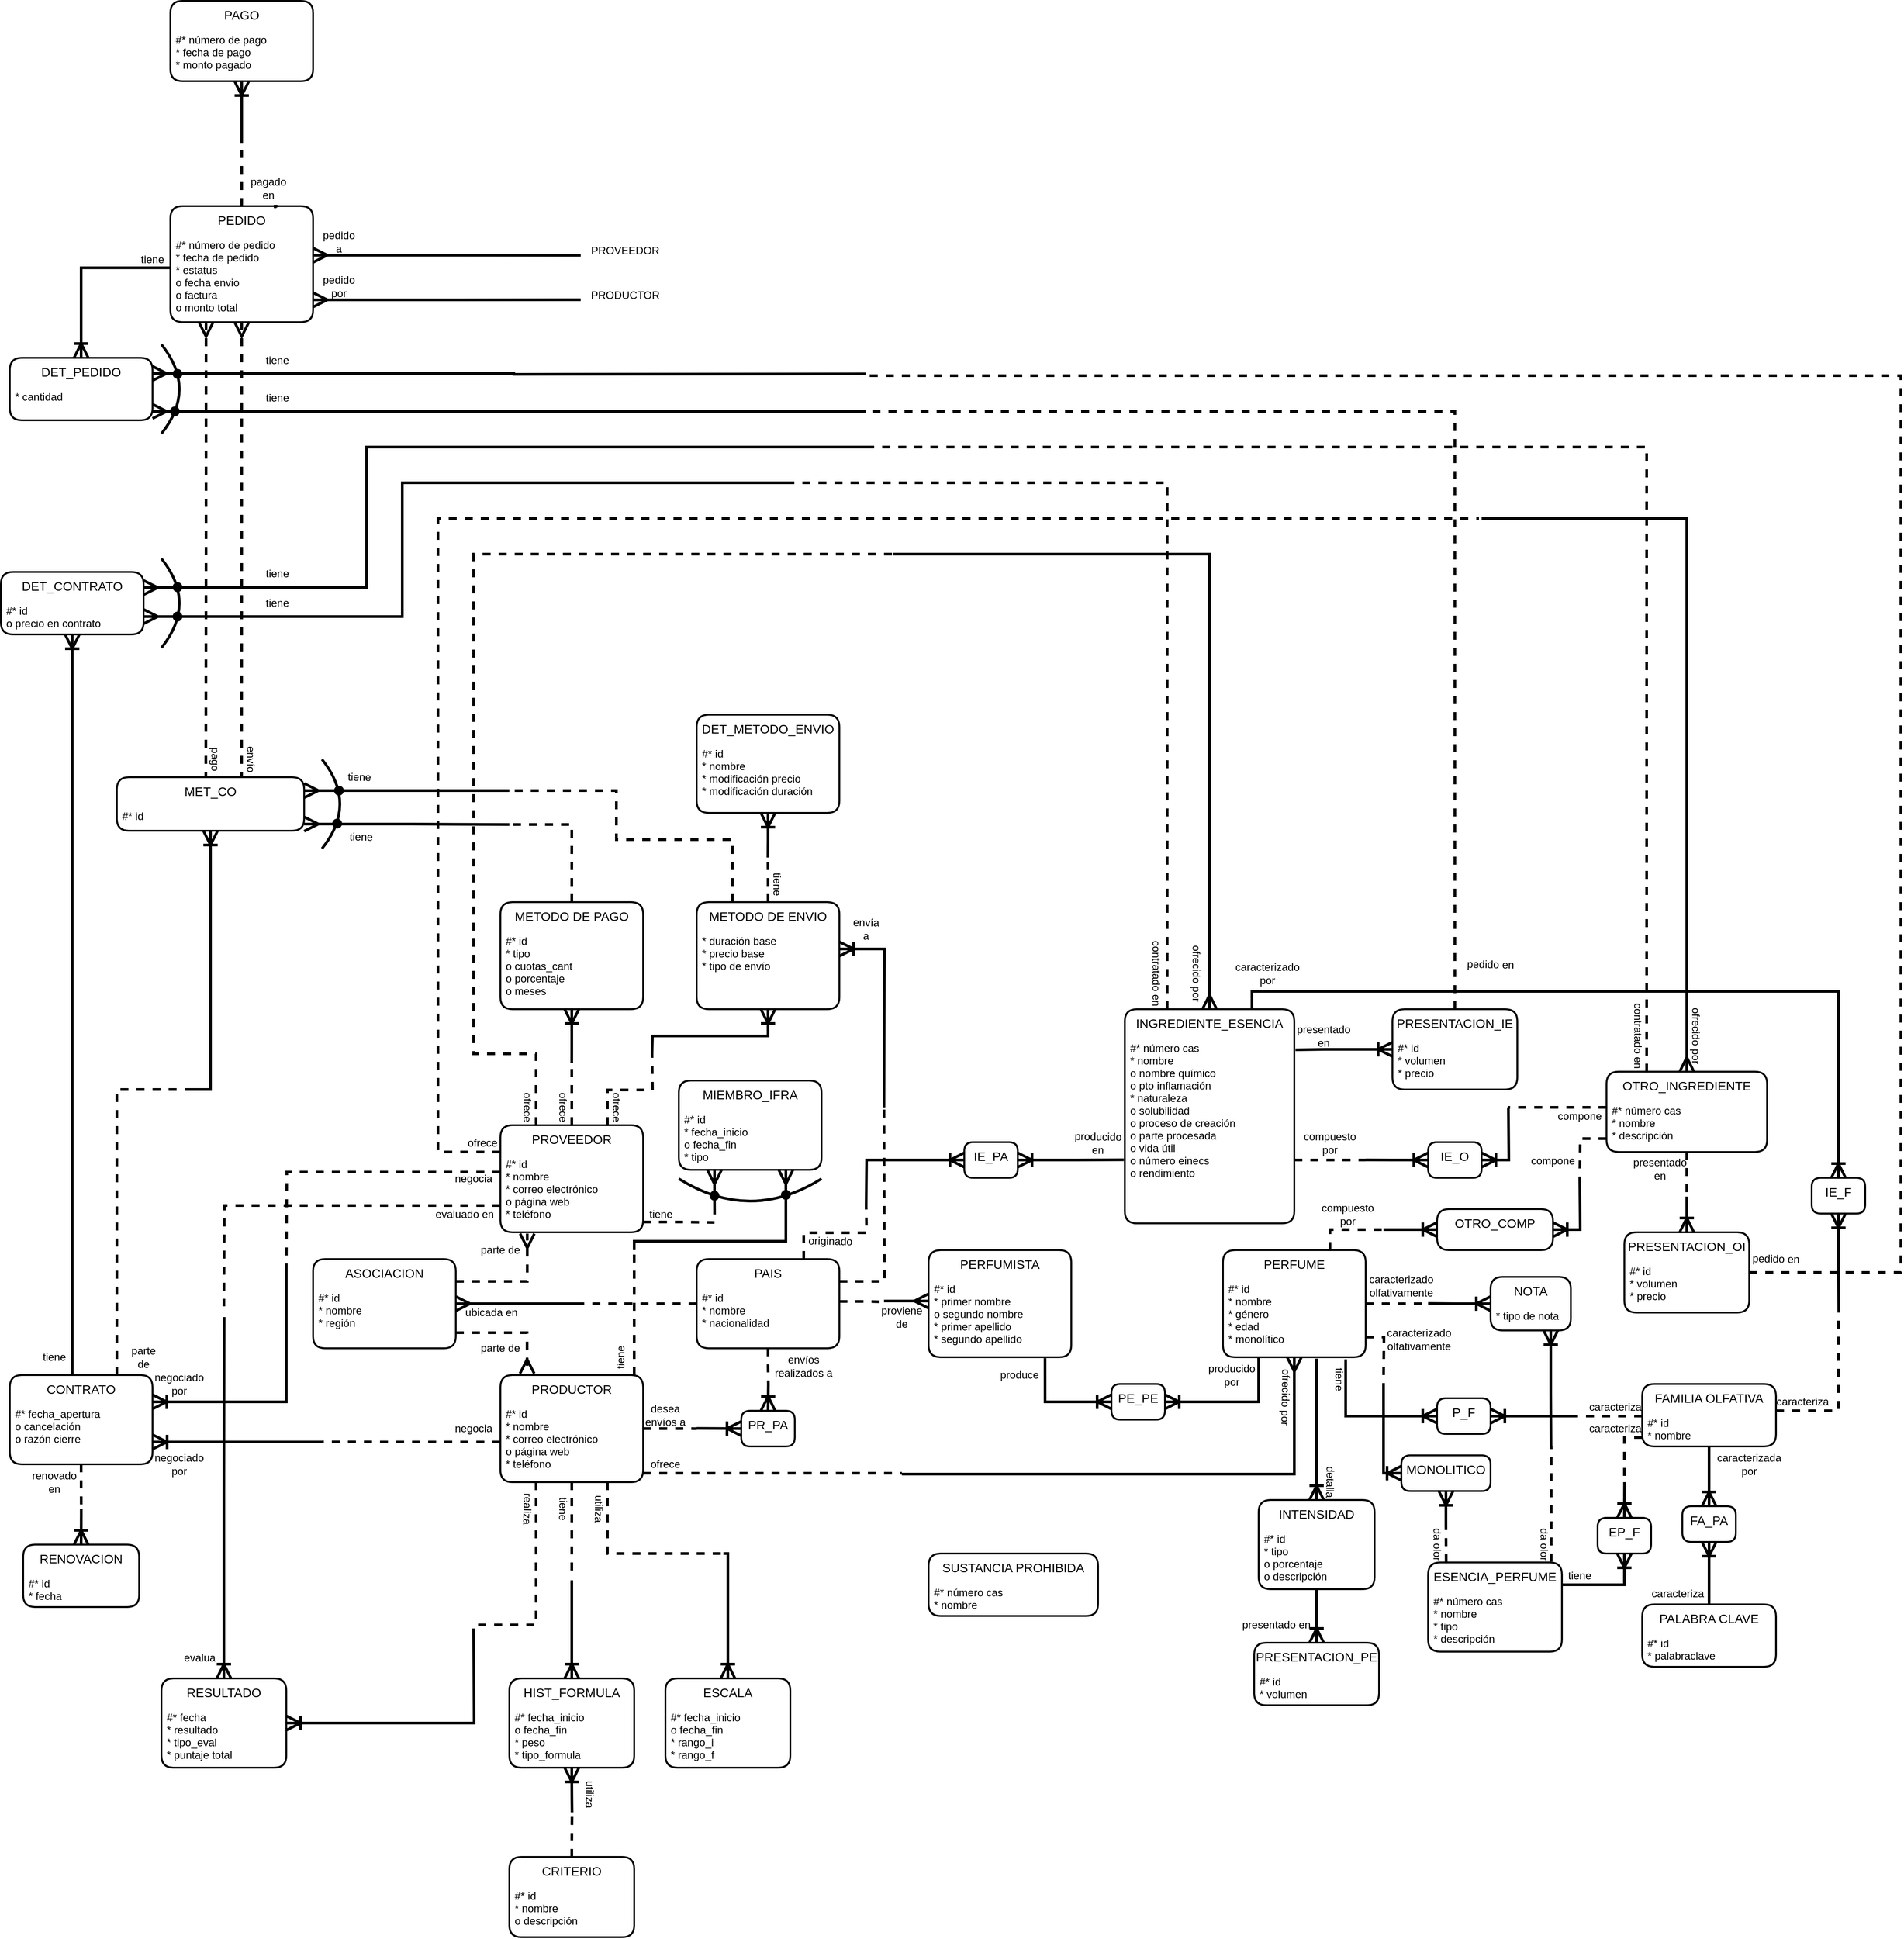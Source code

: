 <mxfile version="13.3.5" type="device"><diagram id="6szmzpmS9u5PyFT8f-4K" name="Page-1"><mxGraphModel dx="898" dy="1582" grid="1" gridSize="10" guides="1" tooltips="1" connect="1" arrows="1" fold="1" page="1" pageScale="1" pageWidth="850" pageHeight="1100" math="0" shadow="0"><root><mxCell id="0"/><mxCell id="1" parent="0"/><mxCell id="w9vvt2Rxl6fEWcirm3UG-54" value="" style="ellipse;whiteSpace=wrap;html=1;fillColor=#000000;" parent="1" vertex="1"><mxGeometry x="1005" y="254" width="10" height="10" as="geometry"/></mxCell><mxCell id="w9vvt2Rxl6fEWcirm3UG-41" style="edgeStyle=orthogonalEdgeStyle;rounded=0;orthogonalLoop=1;jettySize=auto;html=1;exitX=1;exitY=0.5;exitDx=0;exitDy=0;startArrow=none;startFill=0;startSize=12;endArrow=none;endFill=0;endSize=12;strokeWidth=3;dashed=1;" parent="1" source="w9vvt2Rxl6fEWcirm3UG-7" edge="1"><mxGeometry relative="1" as="geometry"><mxPoint x="990" y="520.07" as="targetPoint"/></mxGeometry></mxCell><mxCell id="w9vvt2Rxl6fEWcirm3UG-26" style="edgeStyle=orthogonalEdgeStyle;rounded=0;orthogonalLoop=1;jettySize=auto;html=1;exitX=1;exitY=0.25;exitDx=0;exitDy=0;entryX=0.188;entryY=1.017;entryDx=0;entryDy=0;entryPerimeter=0;dashed=1;startSize=12;endArrow=ERmany;endFill=0;endSize=12;strokeWidth=3;startArrow=none;startFill=0;" parent="1" source="w9vvt2Rxl6fEWcirm3UG-13" target="w9vvt2Rxl6fEWcirm3UG-6" edge="1"><mxGeometry relative="1" as="geometry"/></mxCell><mxCell id="w9vvt2Rxl6fEWcirm3UG-32" style="edgeStyle=orthogonalEdgeStyle;rounded=0;orthogonalLoop=1;jettySize=auto;html=1;exitX=1;exitY=0.5;exitDx=0;exitDy=0;startArrow=ERmany;startFill=0;startSize=12;endArrow=none;endFill=0;endSize=12;strokeWidth=3;" parent="1" source="w9vvt2Rxl6fEWcirm3UG-13" edge="1"><mxGeometry relative="1" as="geometry"><mxPoint x="860" y="379.944" as="targetPoint"/></mxGeometry></mxCell><mxCell id="w9vvt2Rxl6fEWcirm3UG-25" style="edgeStyle=orthogonalEdgeStyle;rounded=0;orthogonalLoop=1;jettySize=auto;html=1;exitX=1;exitY=0.75;exitDx=0;exitDy=0;entryX=0.187;entryY=-0.014;entryDx=0;entryDy=0;entryPerimeter=0;startSize=12;endArrow=ERmany;endFill=0;endSize=12;strokeWidth=3;dashed=1;" parent="1" source="w9vvt2Rxl6fEWcirm3UG-14" target="w9vvt2Rxl6fEWcirm3UG-7" edge="1"><mxGeometry relative="1" as="geometry"/></mxCell><mxCell id="w9vvt2Rxl6fEWcirm3UG-31" style="edgeStyle=orthogonalEdgeStyle;rounded=0;orthogonalLoop=1;jettySize=auto;html=1;exitX=0;exitY=0.5;exitDx=0;exitDy=0;dashed=1;startArrow=none;startFill=0;startSize=12;endArrow=none;endFill=0;endSize=12;strokeWidth=3;" parent="1" source="w9vvt2Rxl6fEWcirm3UG-27" edge="1"><mxGeometry relative="1" as="geometry"><mxPoint x="860" y="380" as="targetPoint"/></mxGeometry></mxCell><mxCell id="w9vvt2Rxl6fEWcirm3UG-38" style="edgeStyle=orthogonalEdgeStyle;rounded=0;orthogonalLoop=1;jettySize=auto;html=1;exitX=0.5;exitY=0;exitDx=0;exitDy=0;startArrow=ERoneToMany;startFill=0;startSize=12;endArrow=none;endFill=0;endSize=12;strokeWidth=3;" parent="1" source="w9vvt2Rxl6fEWcirm3UG-33" edge="1"><mxGeometry relative="1" as="geometry"><mxPoint x="1070.333" y="470.0" as="targetPoint"/></mxGeometry></mxCell><mxCell id="w9vvt2Rxl6fEWcirm3UG-39" style="edgeStyle=orthogonalEdgeStyle;rounded=0;orthogonalLoop=1;jettySize=auto;html=1;exitX=0;exitY=0.5;exitDx=0;exitDy=0;startArrow=ERoneToMany;startFill=0;startSize=12;endArrow=none;endFill=0;endSize=12;strokeWidth=3;" parent="1" source="w9vvt2Rxl6fEWcirm3UG-33" edge="1"><mxGeometry relative="1" as="geometry"><mxPoint x="990" y="519.833" as="targetPoint"/><Array as="points"><mxPoint x="990" y="520"/></Array></mxGeometry></mxCell><mxCell id="w9vvt2Rxl6fEWcirm3UG-37" style="edgeStyle=orthogonalEdgeStyle;rounded=0;orthogonalLoop=1;jettySize=auto;html=1;exitX=0.5;exitY=1;exitDx=0;exitDy=0;startArrow=none;startFill=0;startSize=12;endArrow=none;endFill=0;endSize=12;strokeWidth=3;dashed=1;" parent="1" source="w9vvt2Rxl6fEWcirm3UG-28" edge="1"><mxGeometry relative="1" as="geometry"><mxPoint x="1070.333" y="470.0" as="targetPoint"/></mxGeometry></mxCell><mxCell id="w9vvt2Rxl6fEWcirm3UG-52" style="edgeStyle=orthogonalEdgeStyle;rounded=0;orthogonalLoop=1;jettySize=auto;html=1;dashed=1;startArrow=none;startFill=0;startSize=12;endArrow=none;endFill=0;endSize=12;strokeWidth=3;" parent="1" edge="1"><mxGeometry relative="1" as="geometry"><mxPoint x="920" y="320" as="targetPoint"/><mxPoint x="920" y="460" as="sourcePoint"/><Array as="points"><mxPoint x="920" y="460"/></Array></mxGeometry></mxCell><mxCell id="w9vvt2Rxl6fEWcirm3UG-45" style="edgeStyle=orthogonalEdgeStyle;rounded=0;orthogonalLoop=1;jettySize=auto;html=1;exitX=1;exitY=0.25;exitDx=0;exitDy=0;startArrow=none;startFill=0;startSize=12;endArrow=none;endFill=0;endSize=12;strokeWidth=3;dashed=1;" parent="1" source="w9vvt2Rxl6fEWcirm3UG-28" edge="1"><mxGeometry relative="1" as="geometry"><mxPoint x="1200" y="378" as="targetPoint"/><Array as="points"><mxPoint x="1180" y="378"/></Array></mxGeometry></mxCell><mxCell id="w9vvt2Rxl6fEWcirm3UG-47" style="edgeStyle=orthogonalEdgeStyle;rounded=0;orthogonalLoop=1;jettySize=auto;html=1;startArrow=ERmany;startFill=0;startSize=12;endArrow=none;endFill=0;endSize=12;strokeWidth=3;" parent="1" edge="1"><mxGeometry relative="1" as="geometry"><mxPoint x="1200" y="377" as="targetPoint"/><mxPoint x="1250" y="377" as="sourcePoint"/><Array as="points"><mxPoint x="1250" y="377"/></Array></mxGeometry></mxCell><mxCell id="w9vvt2Rxl6fEWcirm3UG-50" style="edgeStyle=orthogonalEdgeStyle;rounded=0;orthogonalLoop=1;jettySize=auto;html=1;exitX=0.25;exitY=1;exitDx=0;exitDy=0;startArrow=ERmany;startFill=0;startSize=12;endArrow=none;endFill=0;endSize=12;strokeWidth=3;" parent="1" source="w9vvt2Rxl6fEWcirm3UG-1" edge="1"><mxGeometry relative="1" as="geometry"><mxPoint x="1010.095" y="280" as="targetPoint"/></mxGeometry></mxCell><mxCell id="w9vvt2Rxl6fEWcirm3UG-51" style="edgeStyle=orthogonalEdgeStyle;rounded=0;orthogonalLoop=1;jettySize=auto;html=1;exitX=0.75;exitY=1;exitDx=0;exitDy=0;startArrow=ERmany;startFill=0;startSize=12;endArrow=none;endFill=0;endSize=12;strokeWidth=3;" parent="1" source="w9vvt2Rxl6fEWcirm3UG-1" edge="1"><mxGeometry relative="1" as="geometry"><mxPoint x="920" y="320" as="targetPoint"/><Array as="points"><mxPoint x="1090" y="310"/><mxPoint x="920" y="310"/><mxPoint x="920" y="320"/></Array></mxGeometry></mxCell><mxCell id="w9vvt2Rxl6fEWcirm3UG-49" style="edgeStyle=orthogonalEdgeStyle;rounded=0;orthogonalLoop=1;jettySize=auto;html=1;exitX=0.998;exitY=0.872;exitDx=0;exitDy=0;dashed=1;startArrow=none;startFill=0;startSize=12;endArrow=none;endFill=0;endSize=12;strokeWidth=3;exitPerimeter=0;" parent="1" source="w9vvt2Rxl6fEWcirm3UG-6" edge="1"><mxGeometry relative="1" as="geometry"><mxPoint x="1010" y="289" as="targetPoint"/><Array as="points"><mxPoint x="975" y="289"/><mxPoint x="1010" y="289"/></Array></mxGeometry></mxCell><mxCell id="w9vvt2Rxl6fEWcirm3UG-53" value="" style="endArrow=none;html=1;strokeWidth=3;curved=1;" parent="1" edge="1"><mxGeometry width="50" height="50" relative="1" as="geometry"><mxPoint x="970" y="240" as="sourcePoint"/><mxPoint x="1130" y="240" as="targetPoint"/><Array as="points"><mxPoint x="1050" y="290"/></Array></mxGeometry></mxCell><mxCell id="w9vvt2Rxl6fEWcirm3UG-56" value="" style="ellipse;whiteSpace=wrap;html=1;fillColor=#000000;" parent="1" vertex="1"><mxGeometry x="1085" y="253" width="10" height="10" as="geometry"/></mxCell><mxCell id="w9vvt2Rxl6fEWcirm3UG-73" style="edgeStyle=orthogonalEdgeStyle;rounded=0;orthogonalLoop=1;jettySize=auto;html=1;exitX=0;exitY=0.75;exitDx=0;exitDy=0;dashed=1;startArrow=none;startFill=0;startSize=12;endArrow=none;endFill=0;endSize=12;strokeWidth=3;" parent="1" source="w9vvt2Rxl6fEWcirm3UG-5" edge="1"><mxGeometry relative="1" as="geometry"><mxPoint x="460" y="382.978" as="targetPoint"/></mxGeometry></mxCell><mxCell id="w9vvt2Rxl6fEWcirm3UG-79" style="edgeStyle=orthogonalEdgeStyle;rounded=0;orthogonalLoop=1;jettySize=auto;html=1;exitX=0.5;exitY=0;exitDx=0;exitDy=0;dashed=1;startArrow=none;startFill=0;startSize=12;endArrow=none;endFill=0;endSize=12;strokeColor=#000000;strokeWidth=3;" parent="1" source="w9vvt2Rxl6fEWcirm3UG-5" edge="1"><mxGeometry relative="1" as="geometry"><mxPoint x="849.966" y="110" as="targetPoint"/></mxGeometry></mxCell><mxCell id="w9vvt2Rxl6fEWcirm3UG-83" style="edgeStyle=orthogonalEdgeStyle;rounded=0;orthogonalLoop=1;jettySize=auto;html=1;exitX=0.75;exitY=0;exitDx=0;exitDy=0;startArrow=none;startFill=0;startSize=12;endArrow=none;endFill=0;endSize=12;strokeColor=#000000;strokeWidth=3;dashed=1;" parent="1" source="w9vvt2Rxl6fEWcirm3UG-5" edge="1"><mxGeometry relative="1" as="geometry"><mxPoint x="940" y="100" as="targetPoint"/></mxGeometry></mxCell><mxCell id="w9vvt2Rxl6fEWcirm3UG-186" style="edgeStyle=orthogonalEdgeStyle;rounded=0;orthogonalLoop=1;jettySize=auto;html=1;exitX=0.25;exitY=0;exitDx=0;exitDy=0;startArrow=none;startFill=0;startSize=12;endArrow=none;endFill=0;endSize=12;strokeColor=#000000;strokeWidth=3;dashed=1;" parent="1" source="w9vvt2Rxl6fEWcirm3UG-5" edge="1"><mxGeometry relative="1" as="geometry"><mxPoint x="1210" y="-460" as="targetPoint"/><Array as="points"><mxPoint x="810" y="100"/><mxPoint x="740" y="100"/></Array></mxGeometry></mxCell><mxCell id="w9vvt2Rxl6fEWcirm3UG-188" style="edgeStyle=orthogonalEdgeStyle;rounded=0;orthogonalLoop=1;jettySize=auto;html=1;exitX=0;exitY=0.25;exitDx=0;exitDy=0;startArrow=none;startFill=0;startSize=12;endArrow=none;endFill=0;endSize=12;strokeColor=#000000;strokeWidth=3;dashed=1;" parent="1" source="w9vvt2Rxl6fEWcirm3UG-5" edge="1"><mxGeometry relative="1" as="geometry"><mxPoint x="1867" y="-500" as="targetPoint"/><Array as="points"><mxPoint x="700" y="210"/><mxPoint x="700" y="-500"/><mxPoint x="1867" y="-500"/></Array></mxGeometry></mxCell><mxCell id="w9vvt2Rxl6fEWcirm3UG-66" style="edgeStyle=orthogonalEdgeStyle;curved=1;orthogonalLoop=1;jettySize=auto;html=1;exitX=0.5;exitY=1;exitDx=0;exitDy=0;dashed=1;startArrow=none;startFill=0;startSize=12;endArrow=none;endFill=0;endSize=12;strokeWidth=3;" parent="1" source="w9vvt2Rxl6fEWcirm3UG-7" edge="1"><mxGeometry relative="1" as="geometry"><mxPoint x="850" y="680" as="targetPoint"/></mxGeometry></mxCell><mxCell id="w9vvt2Rxl6fEWcirm3UG-69" style="edgeStyle=orthogonalEdgeStyle;orthogonalLoop=1;jettySize=auto;html=1;exitX=0.75;exitY=1;exitDx=0;exitDy=0;startArrow=none;startFill=0;startSize=12;endArrow=none;endFill=0;endSize=12;strokeWidth=3;rounded=0;dashed=1;" parent="1" source="w9vvt2Rxl6fEWcirm3UG-7" edge="1"><mxGeometry relative="1" as="geometry"><mxPoint x="1020" y="660" as="targetPoint"/><Array as="points"><mxPoint x="890" y="660"/><mxPoint x="1020" y="660"/></Array></mxGeometry></mxCell><mxCell id="w9vvt2Rxl6fEWcirm3UG-80" style="edgeStyle=orthogonalEdgeStyle;rounded=0;orthogonalLoop=1;jettySize=auto;html=1;exitX=0.5;exitY=1;exitDx=0;exitDy=0;startArrow=ERoneToMany;startFill=0;startSize=12;endArrow=none;endFill=0;endSize=12;strokeColor=#000000;strokeWidth=3;" parent="1" source="w9vvt2Rxl6fEWcirm3UG-77" edge="1"><mxGeometry relative="1" as="geometry"><mxPoint x="849.966" y="110" as="targetPoint"/></mxGeometry></mxCell><mxCell id="w9vvt2Rxl6fEWcirm3UG-218" style="edgeStyle=orthogonalEdgeStyle;rounded=0;orthogonalLoop=1;jettySize=auto;html=1;exitX=0.5;exitY=0;exitDx=0;exitDy=0;dashed=1;startArrow=none;startFill=0;startSize=12;endArrow=none;endFill=0;endSize=12;strokeColor=#000000;strokeWidth=3;" parent="1" source="w9vvt2Rxl6fEWcirm3UG-77" edge="1"><mxGeometry relative="1" as="geometry"><mxPoint x="780" y="-157" as="targetPoint"/><Array as="points"><mxPoint x="850" y="-157"/></Array></mxGeometry></mxCell><mxCell id="w9vvt2Rxl6fEWcirm3UG-92" style="edgeStyle=orthogonalEdgeStyle;rounded=0;orthogonalLoop=1;jettySize=auto;html=1;exitX=0.5;exitY=0;exitDx=0;exitDy=0;dashed=1;startArrow=none;startFill=0;startSize=12;endArrow=none;endFill=0;endSize=12;strokeColor=#000000;strokeWidth=3;" parent="1" source="w9vvt2Rxl6fEWcirm3UG-81" edge="1"><mxGeometry relative="1" as="geometry"><mxPoint x="1069.857" y="-120" as="targetPoint"/></mxGeometry></mxCell><mxCell id="w9vvt2Rxl6fEWcirm3UG-219" style="edgeStyle=orthogonalEdgeStyle;rounded=0;orthogonalLoop=1;jettySize=auto;html=1;exitX=0.25;exitY=0;exitDx=0;exitDy=0;dashed=1;startArrow=none;startFill=0;startSize=12;endArrow=none;endFill=0;endSize=12;strokeColor=#000000;strokeWidth=3;" parent="1" source="w9vvt2Rxl6fEWcirm3UG-81" edge="1"><mxGeometry relative="1" as="geometry"><mxPoint x="780" y="-195" as="targetPoint"/><Array as="points"><mxPoint x="1030" y="-140"/><mxPoint x="900" y="-140"/><mxPoint x="900" y="-195"/></Array></mxGeometry></mxCell><mxCell id="w9vvt2Rxl6fEWcirm3UG-96" style="edgeStyle=orthogonalEdgeStyle;rounded=0;orthogonalLoop=1;jettySize=auto;html=1;exitX=1;exitY=0.25;exitDx=0;exitDy=0;dashed=1;startArrow=none;startFill=0;startSize=12;endArrow=none;endFill=0;endSize=12;strokeColor=#000000;strokeWidth=3;" parent="1" source="w9vvt2Rxl6fEWcirm3UG-27" edge="1"><mxGeometry relative="1" as="geometry"><mxPoint x="1200" y="160" as="targetPoint"/></mxGeometry></mxCell><mxCell id="w9vvt2Rxl6fEWcirm3UG-140" style="edgeStyle=orthogonalEdgeStyle;rounded=0;orthogonalLoop=1;jettySize=auto;html=1;exitX=0.75;exitY=0;exitDx=0;exitDy=0;startArrow=none;startFill=0;startSize=12;endArrow=none;endFill=0;endSize=12;strokeWidth=3;dashed=1;" parent="1" source="w9vvt2Rxl6fEWcirm3UG-27" edge="1"><mxGeometry relative="1" as="geometry"><mxPoint x="1180" y="270" as="targetPoint"/></mxGeometry></mxCell><mxCell id="w9vvt2Rxl6fEWcirm3UG-64" style="edgeStyle=orthogonalEdgeStyle;curved=1;orthogonalLoop=1;jettySize=auto;html=1;exitX=0.5;exitY=1;exitDx=0;exitDy=0;startArrow=ERoneToMany;startFill=0;startSize=12;endArrow=none;endFill=0;endSize=12;strokeWidth=3;" parent="1" source="w9vvt2Rxl6fEWcirm3UG-59" edge="1"><mxGeometry relative="1" as="geometry"><mxPoint x="850.333" y="950" as="targetPoint"/></mxGeometry></mxCell><mxCell id="w9vvt2Rxl6fEWcirm3UG-63" style="edgeStyle=orthogonalEdgeStyle;curved=1;orthogonalLoop=1;jettySize=auto;html=1;exitX=0.5;exitY=0;exitDx=0;exitDy=0;startArrow=none;startFill=0;startSize=12;endArrow=none;endFill=0;endSize=12;strokeWidth=3;dashed=1;" parent="1" source="w9vvt2Rxl6fEWcirm3UG-57" edge="1"><mxGeometry relative="1" as="geometry"><mxPoint x="850.333" y="950" as="targetPoint"/></mxGeometry></mxCell><mxCell id="w9vvt2Rxl6fEWcirm3UG-65" style="edgeStyle=orthogonalEdgeStyle;curved=1;orthogonalLoop=1;jettySize=auto;html=1;exitX=0.5;exitY=0;exitDx=0;exitDy=0;startArrow=ERoneToMany;startFill=0;startSize=12;endArrow=none;endFill=0;endSize=12;strokeWidth=3;" parent="1" source="w9vvt2Rxl6fEWcirm3UG-59" edge="1"><mxGeometry relative="1" as="geometry"><mxPoint x="850" y="690" as="targetPoint"/></mxGeometry></mxCell><mxCell id="w9vvt2Rxl6fEWcirm3UG-70" style="edgeStyle=orthogonalEdgeStyle;rounded=0;orthogonalLoop=1;jettySize=auto;html=1;exitX=0.5;exitY=0;exitDx=0;exitDy=0;startArrow=ERoneToMany;startFill=0;startSize=12;endArrow=none;endFill=0;endSize=12;strokeWidth=3;" parent="1" source="w9vvt2Rxl6fEWcirm3UG-67" edge="1"><mxGeometry relative="1" as="geometry"><mxPoint x="1020" y="660" as="targetPoint"/><Array as="points"><mxPoint x="1025" y="660"/></Array></mxGeometry></mxCell><mxCell id="w9vvt2Rxl6fEWcirm3UG-74" style="edgeStyle=orthogonalEdgeStyle;rounded=0;orthogonalLoop=1;jettySize=auto;html=1;exitX=0.5;exitY=0;exitDx=0;exitDy=0;startArrow=ERoneToMany;startFill=0;startSize=12;endArrow=none;endFill=0;endSize=12;strokeWidth=3;" parent="1" source="w9vvt2Rxl6fEWcirm3UG-71" edge="1"><mxGeometry relative="1" as="geometry"><mxPoint x="460.31" y="395.016" as="targetPoint"/></mxGeometry></mxCell><mxCell id="w9vvt2Rxl6fEWcirm3UG-75" style="edgeStyle=orthogonalEdgeStyle;rounded=0;orthogonalLoop=1;jettySize=auto;html=1;exitX=1;exitY=0.5;exitDx=0;exitDy=0;startArrow=ERoneToMany;startFill=0;startSize=12;endArrow=none;endFill=0;endSize=12;strokeColor=#000000;strokeWidth=3;" parent="1" source="w9vvt2Rxl6fEWcirm3UG-71" edge="1"><mxGeometry relative="1" as="geometry"><mxPoint x="740" y="750" as="targetPoint"/></mxGeometry></mxCell><mxCell id="w9vvt2Rxl6fEWcirm3UG-76" style="edgeStyle=orthogonalEdgeStyle;rounded=0;orthogonalLoop=1;jettySize=auto;html=1;exitX=0.25;exitY=1;exitDx=0;exitDy=0;startArrow=none;startFill=0;startSize=12;endArrow=none;endFill=0;endSize=12;strokeColor=#000000;strokeWidth=3;dashed=1;" parent="1" source="w9vvt2Rxl6fEWcirm3UG-8" edge="1"><mxGeometry relative="1" as="geometry"><mxPoint x="740" y="750" as="targetPoint"/><Array as="points"><mxPoint x="810" y="740"/><mxPoint x="740" y="740"/></Array></mxGeometry></mxCell><mxCell id="w9vvt2Rxl6fEWcirm3UG-84" style="edgeStyle=orthogonalEdgeStyle;rounded=0;orthogonalLoop=1;jettySize=auto;html=1;exitX=0.5;exitY=1;exitDx=0;exitDy=0;startArrow=ERoneToMany;startFill=0;startSize=12;endArrow=none;endFill=0;endSize=12;strokeColor=#000000;strokeWidth=3;" parent="1" source="w9vvt2Rxl6fEWcirm3UG-82" edge="1"><mxGeometry relative="1" as="geometry"><mxPoint x="940" y="100" as="targetPoint"/></mxGeometry></mxCell><mxCell id="w9vvt2Rxl6fEWcirm3UG-93" style="edgeStyle=orthogonalEdgeStyle;rounded=0;orthogonalLoop=1;jettySize=auto;html=1;exitX=0.5;exitY=1;exitDx=0;exitDy=0;startArrow=ERoneToMany;startFill=0;startSize=12;endArrow=none;endFill=0;endSize=12;strokeColor=#000000;strokeWidth=3;" parent="1" source="w9vvt2Rxl6fEWcirm3UG-85" edge="1"><mxGeometry relative="1" as="geometry"><mxPoint x="1069.857" y="-120" as="targetPoint"/></mxGeometry></mxCell><mxCell id="w9vvt2Rxl6fEWcirm3UG-97" style="edgeStyle=orthogonalEdgeStyle;rounded=0;orthogonalLoop=1;jettySize=auto;html=1;exitX=1;exitY=0.25;exitDx=0;exitDy=0;startArrow=ERoneToMany;startFill=0;startSize=12;endArrow=none;endFill=0;endSize=12;strokeColor=#000000;strokeWidth=3;" parent="1" source="w9vvt2Rxl6fEWcirm3UG-82" edge="1"><mxGeometry relative="1" as="geometry"><mxPoint x="1200" y="160" as="targetPoint"/></mxGeometry></mxCell><mxCell id="w9vvt2Rxl6fEWcirm3UG-106" style="edgeStyle=orthogonalEdgeStyle;rounded=0;orthogonalLoop=1;jettySize=auto;html=1;exitX=0.5;exitY=1;exitDx=0;exitDy=0;startArrow=none;startFill=0;startSize=12;endArrow=none;endFill=0;endSize=12;strokeColor=#000000;strokeWidth=3;dashed=1;" parent="1" source="w9vvt2Rxl6fEWcirm3UG-98" edge="1"><mxGeometry relative="1" as="geometry"><mxPoint x="300.143" y="610" as="targetPoint"/></mxGeometry></mxCell><mxCell id="w9vvt2Rxl6fEWcirm3UG-224" style="edgeStyle=orthogonalEdgeStyle;orthogonalLoop=1;jettySize=auto;html=1;exitX=0.75;exitY=0;exitDx=0;exitDy=0;startArrow=none;startFill=0;startSize=12;endArrow=none;endFill=0;endSize=12;strokeColor=#000000;strokeWidth=3;rounded=0;dashed=1;" parent="1" source="w9vvt2Rxl6fEWcirm3UG-98" edge="1"><mxGeometry relative="1" as="geometry"><mxPoint x="420" y="140" as="targetPoint"/><Array as="points"><mxPoint x="340" y="140"/></Array></mxGeometry></mxCell><mxCell id="w9vvt2Rxl6fEWcirm3UG-105" style="edgeStyle=orthogonalEdgeStyle;rounded=0;orthogonalLoop=1;jettySize=auto;html=1;exitX=0.5;exitY=0;exitDx=0;exitDy=0;startArrow=ERoneToMany;startFill=0;startSize=12;endArrow=none;endFill=0;endSize=12;strokeColor=#000000;strokeWidth=3;" parent="1" source="w9vvt2Rxl6fEWcirm3UG-103" edge="1"><mxGeometry relative="1" as="geometry"><mxPoint x="300.143" y="610" as="targetPoint"/></mxGeometry></mxCell><mxCell id="w9vvt2Rxl6fEWcirm3UG-107" style="edgeStyle=orthogonalEdgeStyle;rounded=0;orthogonalLoop=1;jettySize=auto;html=1;exitX=0;exitY=0.5;exitDx=0;exitDy=0;dashed=1;startArrow=none;startFill=0;startSize=12;endArrow=none;endFill=0;endSize=12;strokeColor=#000000;strokeWidth=3;" parent="1" source="w9vvt2Rxl6fEWcirm3UG-8" edge="1"><mxGeometry relative="1" as="geometry"><mxPoint x="570" y="534.833" as="targetPoint"/></mxGeometry></mxCell><mxCell id="w9vvt2Rxl6fEWcirm3UG-108" style="edgeStyle=orthogonalEdgeStyle;rounded=0;orthogonalLoop=1;jettySize=auto;html=1;exitX=1.002;exitY=0.642;exitDx=0;exitDy=0;startArrow=ERoneToMany;startFill=0;startSize=12;endArrow=none;endFill=0;endSize=12;strokeColor=#000000;strokeWidth=3;exitPerimeter=0;" parent="1" source="w9vvt2Rxl6fEWcirm3UG-99" edge="1"><mxGeometry relative="1" as="geometry"><mxPoint x="570" y="535" as="targetPoint"/><Array as="points"><mxPoint x="570" y="535"/></Array></mxGeometry></mxCell><mxCell id="w9vvt2Rxl6fEWcirm3UG-109" style="edgeStyle=orthogonalEdgeStyle;rounded=0;orthogonalLoop=1;jettySize=auto;html=1;exitX=1;exitY=0;exitDx=0;exitDy=0;startArrow=ERoneToMany;startFill=0;startSize=12;endArrow=none;endFill=0;endSize=12;strokeColor=#000000;strokeWidth=3;" parent="1" source="w9vvt2Rxl6fEWcirm3UG-99" edge="1"><mxGeometry relative="1" as="geometry"><mxPoint x="530" y="340" as="targetPoint"/><Array as="points"><mxPoint x="530" y="490"/></Array></mxGeometry></mxCell><mxCell id="w9vvt2Rxl6fEWcirm3UG-110" style="edgeStyle=orthogonalEdgeStyle;rounded=0;orthogonalLoop=1;jettySize=auto;html=1;exitX=0;exitY=0.25;exitDx=0;exitDy=0;startArrow=none;startFill=0;startSize=12;endArrow=none;endFill=0;endSize=12;strokeColor=#000000;strokeWidth=3;dashed=1;" parent="1" source="w9vvt2Rxl6fEWcirm3UG-6" edge="1"><mxGeometry relative="1" as="geometry"><mxPoint x="530" y="340" as="targetPoint"/></mxGeometry></mxCell><mxCell id="w9vvt2Rxl6fEWcirm3UG-167" style="edgeStyle=orthogonalEdgeStyle;rounded=0;orthogonalLoop=1;jettySize=auto;html=1;exitX=0.75;exitY=0;exitDx=0;exitDy=0;dashed=1;startArrow=none;startFill=0;startSize=12;endArrow=none;endFill=0;endSize=12;strokeColor=#000000;strokeWidth=3;" parent="1" source="w9vvt2Rxl6fEWcirm3UG-111" edge="1"><mxGeometry relative="1" as="geometry"><mxPoint x="1760" y="297" as="targetPoint"/><Array as="points"><mxPoint x="1700" y="297"/></Array></mxGeometry></mxCell><mxCell id="w9vvt2Rxl6fEWcirm3UG-115" style="edgeStyle=orthogonalEdgeStyle;rounded=0;orthogonalLoop=1;jettySize=auto;html=1;exitX=0;exitY=0.5;exitDx=0;exitDy=0;entryX=0.816;entryY=1.013;entryDx=0;entryDy=0;entryPerimeter=0;startArrow=ERoneToMany;startFill=0;startSize=12;endArrow=none;endFill=0;endSize=12;strokeColor=#000000;strokeWidth=3;" parent="1" source="w9vvt2Rxl6fEWcirm3UG-113" target="w9vvt2Rxl6fEWcirm3UG-43" edge="1"><mxGeometry relative="1" as="geometry"/></mxCell><mxCell id="w9vvt2Rxl6fEWcirm3UG-114" style="edgeStyle=orthogonalEdgeStyle;rounded=0;orthogonalLoop=1;jettySize=auto;html=1;exitX=0.25;exitY=1;exitDx=0;exitDy=0;startArrow=none;startFill=0;startSize=12;endArrow=ERoneToMany;endFill=0;endSize=12;strokeColor=#000000;strokeWidth=3;entryX=1;entryY=0.5;entryDx=0;entryDy=0;" parent="1" source="w9vvt2Rxl6fEWcirm3UG-112" target="w9vvt2Rxl6fEWcirm3UG-113" edge="1"><mxGeometry relative="1" as="geometry"><mxPoint x="1620.333" y="490" as="targetPoint"/></mxGeometry></mxCell><mxCell id="w9vvt2Rxl6fEWcirm3UG-116" style="edgeStyle=orthogonalEdgeStyle;rounded=0;orthogonalLoop=1;jettySize=auto;html=1;exitX=0.5;exitY=1;exitDx=0;exitDy=0;startArrow=ERmany;startFill=0;startSize=12;endArrow=none;endFill=0;endSize=12;strokeColor=#000000;strokeWidth=3;" parent="1" source="w9vvt2Rxl6fEWcirm3UG-112" edge="1"><mxGeometry relative="1" as="geometry"><mxPoint x="1220" y="571" as="targetPoint"/><Array as="points"><mxPoint x="1660" y="571"/></Array></mxGeometry></mxCell><mxCell id="w9vvt2Rxl6fEWcirm3UG-117" style="edgeStyle=orthogonalEdgeStyle;rounded=0;orthogonalLoop=1;jettySize=auto;html=1;startArrow=none;startFill=0;startSize=12;endArrow=none;endFill=0;endSize=12;strokeColor=#000000;strokeWidth=3;dashed=1;" parent="1" edge="1"><mxGeometry relative="1" as="geometry"><mxPoint x="1220" y="570" as="targetPoint"/><mxPoint x="930" y="570" as="sourcePoint"/><Array as="points"><mxPoint x="930" y="570"/></Array></mxGeometry></mxCell><mxCell id="w9vvt2Rxl6fEWcirm3UG-122" style="edgeStyle=orthogonalEdgeStyle;rounded=0;orthogonalLoop=1;jettySize=auto;html=1;exitX=1;exitY=0.5;exitDx=0;exitDy=0;startArrow=ERoneToMany;startFill=0;startSize=12;endArrow=none;endFill=0;endSize=12;strokeColor=#000000;strokeWidth=3;" parent="1" source="w9vvt2Rxl6fEWcirm3UG-120" edge="1"><mxGeometry relative="1" as="geometry"><mxPoint x="1970" y="506.034" as="targetPoint"/></mxGeometry></mxCell><mxCell id="w9vvt2Rxl6fEWcirm3UG-124" style="edgeStyle=orthogonalEdgeStyle;rounded=0;orthogonalLoop=1;jettySize=auto;html=1;startArrow=none;startFill=0;startSize=12;endArrow=none;endFill=0;endSize=12;strokeColor=#000000;strokeWidth=3;dashed=1;" parent="1" edge="1"><mxGeometry relative="1" as="geometry"><mxPoint x="1970" y="506" as="targetPoint"/><mxPoint x="2050" y="506" as="sourcePoint"/><Array as="points"><mxPoint x="2050" y="506"/></Array></mxGeometry></mxCell><mxCell id="w9vvt2Rxl6fEWcirm3UG-129" style="edgeStyle=orthogonalEdgeStyle;rounded=0;orthogonalLoop=1;jettySize=auto;html=1;exitX=0.5;exitY=1;exitDx=0;exitDy=0;entryX=0.5;entryY=0;entryDx=0;entryDy=0;startArrow=ERoneToMany;startFill=0;startSize=12;endArrow=none;endFill=0;endSize=12;strokeColor=#000000;strokeWidth=3;" parent="1" source="w9vvt2Rxl6fEWcirm3UG-127" target="w9vvt2Rxl6fEWcirm3UG-125" edge="1"><mxGeometry relative="1" as="geometry"/></mxCell><mxCell id="w9vvt2Rxl6fEWcirm3UG-130" style="edgeStyle=orthogonalEdgeStyle;rounded=0;orthogonalLoop=1;jettySize=auto;html=1;exitX=0.5;exitY=0;exitDx=0;exitDy=0;startArrow=ERoneToMany;startFill=0;startSize=12;endArrow=none;endFill=0;endSize=12;strokeColor=#000000;strokeWidth=3;" parent="1" source="w9vvt2Rxl6fEWcirm3UG-127" target="w9vvt2Rxl6fEWcirm3UG-119" edge="1"><mxGeometry relative="1" as="geometry"/></mxCell><mxCell id="w9vvt2Rxl6fEWcirm3UG-187" style="edgeStyle=orthogonalEdgeStyle;rounded=0;orthogonalLoop=1;jettySize=auto;html=1;exitX=0.5;exitY=0;exitDx=0;exitDy=0;startArrow=ERmany;startFill=0;startSize=12;endArrow=none;endFill=0;endSize=12;strokeColor=#000000;strokeWidth=3;" parent="1" source="w9vvt2Rxl6fEWcirm3UG-132" edge="1"><mxGeometry relative="1" as="geometry"><mxPoint x="1210" y="-460" as="targetPoint"/><Array as="points"><mxPoint x="1565" y="-460"/></Array></mxGeometry></mxCell><mxCell id="w9vvt2Rxl6fEWcirm3UG-236" style="edgeStyle=orthogonalEdgeStyle;rounded=0;orthogonalLoop=1;jettySize=auto;html=1;exitX=0.25;exitY=0;exitDx=0;exitDy=0;startArrow=none;startFill=0;startSize=12;endArrow=none;endFill=0;endSize=12;strokeColor=#000000;strokeWidth=3;dashed=1;" parent="1" source="w9vvt2Rxl6fEWcirm3UG-132" edge="1"><mxGeometry relative="1" as="geometry"><mxPoint x="1090" y="-540" as="targetPoint"/><Array as="points"><mxPoint x="1518" y="-540"/><mxPoint x="1100" y="-540"/></Array></mxGeometry></mxCell><mxCell id="w9vvt2Rxl6fEWcirm3UG-138" style="edgeStyle=orthogonalEdgeStyle;rounded=0;orthogonalLoop=1;jettySize=auto;html=1;exitX=1;exitY=0.5;exitDx=0;exitDy=0;entryX=-0.006;entryY=0.661;entryDx=0;entryDy=0;entryPerimeter=0;startArrow=ERoneToMany;startFill=0;startSize=12;endArrow=none;endFill=0;endSize=12;strokeColor=#000000;strokeWidth=3;" parent="1" source="w9vvt2Rxl6fEWcirm3UG-135" target="w9vvt2Rxl6fEWcirm3UG-133" edge="1"><mxGeometry relative="1" as="geometry"/></mxCell><mxCell id="w9vvt2Rxl6fEWcirm3UG-139" style="edgeStyle=orthogonalEdgeStyle;rounded=0;orthogonalLoop=1;jettySize=auto;html=1;exitX=0;exitY=0.5;exitDx=0;exitDy=0;startArrow=ERoneToMany;startFill=0;startSize=12;endArrow=none;endFill=0;endSize=12;strokeColor=#000000;strokeWidth=3;" parent="1" source="w9vvt2Rxl6fEWcirm3UG-135" edge="1"><mxGeometry relative="1" as="geometry"><mxPoint x="1180" y="270" as="targetPoint"/></mxGeometry></mxCell><mxCell id="w9vvt2Rxl6fEWcirm3UG-141" style="edgeStyle=orthogonalEdgeStyle;rounded=0;orthogonalLoop=1;jettySize=auto;html=1;exitX=0;exitY=0.5;exitDx=0;exitDy=0;entryX=0.86;entryY=1.026;entryDx=0;entryDy=0;entryPerimeter=0;startArrow=ERoneToMany;startFill=0;startSize=12;endArrow=none;endFill=0;endSize=12;strokeColor=#000000;strokeWidth=3;" parent="1" source="w9vvt2Rxl6fEWcirm3UG-120" target="w9vvt2Rxl6fEWcirm3UG-112" edge="1"><mxGeometry relative="1" as="geometry"/></mxCell><mxCell id="w9vvt2Rxl6fEWcirm3UG-267" style="edgeStyle=orthogonalEdgeStyle;rounded=0;orthogonalLoop=1;jettySize=auto;html=1;exitX=0.5;exitY=0;exitDx=0;exitDy=0;startArrow=none;startFill=0;startSize=12;endArrow=none;endFill=0;endSize=12;strokeColor=#000000;strokeWidth=3;dashed=1;" parent="1" source="w9vvt2Rxl6fEWcirm3UG-142" edge="1"><mxGeometry relative="1" as="geometry"><mxPoint x="1170" y="-620" as="targetPoint"/><Array as="points"><mxPoint x="1840" y="-620"/><mxPoint x="1180" y="-620"/></Array></mxGeometry></mxCell><mxCell id="w9vvt2Rxl6fEWcirm3UG-144" style="edgeStyle=orthogonalEdgeStyle;rounded=0;orthogonalLoop=1;jettySize=auto;html=1;exitX=0;exitY=0.25;exitDx=0;exitDy=0;entryX=1.007;entryY=0.074;entryDx=0;entryDy=0;entryPerimeter=0;startArrow=ERoneToMany;startFill=0;startSize=12;endArrow=none;endFill=0;endSize=12;strokeColor=#000000;strokeWidth=3;" parent="1" source="w9vvt2Rxl6fEWcirm3UG-143" target="w9vvt2Rxl6fEWcirm3UG-133" edge="1"><mxGeometry relative="1" as="geometry"><Array as="points"><mxPoint x="1695" y="95"/></Array></mxGeometry></mxCell><mxCell id="w9vvt2Rxl6fEWcirm3UG-189" style="edgeStyle=orthogonalEdgeStyle;rounded=0;orthogonalLoop=1;jettySize=auto;html=1;exitX=0.5;exitY=0;exitDx=0;exitDy=0;startArrow=ERmany;startFill=0;startSize=12;endArrow=none;endFill=0;endSize=12;strokeColor=#000000;strokeWidth=3;" parent="1" source="w9vvt2Rxl6fEWcirm3UG-145" edge="1"><mxGeometry relative="1" as="geometry"><mxPoint x="1870" y="-500" as="targetPoint"/><Array as="points"><mxPoint x="2100" y="-500"/></Array></mxGeometry></mxCell><mxCell id="w9vvt2Rxl6fEWcirm3UG-237" style="edgeStyle=orthogonalEdgeStyle;rounded=0;orthogonalLoop=1;jettySize=auto;html=1;exitX=0.25;exitY=0;exitDx=0;exitDy=0;startArrow=none;startFill=0;startSize=12;endArrow=none;endFill=0;endSize=12;strokeColor=#000000;strokeWidth=3;dashed=1;" parent="1" source="w9vvt2Rxl6fEWcirm3UG-145" edge="1"><mxGeometry relative="1" as="geometry"><mxPoint x="1137.636" y="-580" as="targetPoint"/><Array as="points"><mxPoint x="2055" y="-580"/></Array></mxGeometry></mxCell><mxCell id="w9vvt2Rxl6fEWcirm3UG-153" style="edgeStyle=orthogonalEdgeStyle;rounded=0;orthogonalLoop=1;jettySize=auto;html=1;exitX=0.5;exitY=0;exitDx=0;exitDy=0;startArrow=ERoneToMany;startFill=0;startSize=12;endArrow=none;endFill=0;endSize=12;strokeColor=#000000;strokeWidth=3;" parent="1" source="w9vvt2Rxl6fEWcirm3UG-150" edge="1"><mxGeometry relative="1" as="geometry"><mxPoint x="2100" y="260" as="targetPoint"/></mxGeometry></mxCell><mxCell id="w9vvt2Rxl6fEWcirm3UG-154" style="edgeStyle=orthogonalEdgeStyle;rounded=0;orthogonalLoop=1;jettySize=auto;html=1;exitX=0.5;exitY=1;exitDx=0;exitDy=0;startArrow=none;startFill=0;startSize=12;endArrow=none;endFill=0;endSize=12;strokeColor=#000000;strokeWidth=3;dashed=1;" parent="1" source="w9vvt2Rxl6fEWcirm3UG-146" edge="1"><mxGeometry relative="1" as="geometry"><mxPoint x="2100" y="260" as="targetPoint"/></mxGeometry></mxCell><mxCell id="w9vvt2Rxl6fEWcirm3UG-159" style="edgeStyle=orthogonalEdgeStyle;rounded=0;orthogonalLoop=1;jettySize=auto;html=1;exitX=0;exitY=0.5;exitDx=0;exitDy=0;startArrow=ERoneToMany;startFill=0;startSize=12;endArrow=none;endFill=0;endSize=12;strokeColor=#000000;strokeWidth=3;" parent="1" source="w9vvt2Rxl6fEWcirm3UG-155" edge="1"><mxGeometry relative="1" as="geometry"><mxPoint x="1740" y="218.905" as="targetPoint"/></mxGeometry></mxCell><mxCell id="w9vvt2Rxl6fEWcirm3UG-161" style="edgeStyle=orthogonalEdgeStyle;rounded=0;orthogonalLoop=1;jettySize=auto;html=1;exitX=1;exitY=0.5;exitDx=0;exitDy=0;startArrow=ERoneToMany;startFill=0;startSize=12;endArrow=none;endFill=0;endSize=12;strokeColor=#000000;strokeWidth=3;" parent="1" source="w9vvt2Rxl6fEWcirm3UG-155" edge="1"><mxGeometry relative="1" as="geometry"><mxPoint x="1900" y="160" as="targetPoint"/></mxGeometry></mxCell><mxCell id="w9vvt2Rxl6fEWcirm3UG-160" style="edgeStyle=orthogonalEdgeStyle;rounded=0;orthogonalLoop=1;jettySize=auto;html=1;startArrow=none;startFill=0;startSize=12;endArrow=none;endFill=0;endSize=12;strokeColor=#000000;strokeWidth=3;dashed=1;" parent="1" edge="1"><mxGeometry relative="1" as="geometry"><mxPoint x="1740" y="219" as="targetPoint"/><mxPoint x="1660" y="219" as="sourcePoint"/><Array as="points"><mxPoint x="1660" y="219"/></Array></mxGeometry></mxCell><mxCell id="w9vvt2Rxl6fEWcirm3UG-162" style="edgeStyle=orthogonalEdgeStyle;rounded=0;orthogonalLoop=1;jettySize=auto;html=1;startArrow=none;startFill=0;startSize=12;endArrow=none;endFill=0;endSize=12;strokeColor=#000000;strokeWidth=3;dashed=1;" parent="1" edge="1"><mxGeometry relative="1" as="geometry"><mxPoint x="1900" y="160" as="targetPoint"/><mxPoint x="2010" y="160" as="sourcePoint"/><Array as="points"><mxPoint x="2010" y="160"/></Array></mxGeometry></mxCell><mxCell id="w9vvt2Rxl6fEWcirm3UG-166" style="edgeStyle=orthogonalEdgeStyle;rounded=0;orthogonalLoop=1;jettySize=auto;html=1;exitX=0;exitY=0.5;exitDx=0;exitDy=0;startArrow=ERoneToMany;startFill=0;startSize=12;endArrow=none;endFill=0;endSize=12;strokeColor=#000000;strokeWidth=3;" parent="1" source="w9vvt2Rxl6fEWcirm3UG-163" edge="1"><mxGeometry relative="1" as="geometry"><mxPoint x="1760" y="296.966" as="targetPoint"/></mxGeometry></mxCell><mxCell id="w9vvt2Rxl6fEWcirm3UG-168" style="edgeStyle=orthogonalEdgeStyle;rounded=0;orthogonalLoop=1;jettySize=auto;html=1;exitX=1;exitY=0.5;exitDx=0;exitDy=0;startArrow=ERoneToMany;startFill=0;startSize=12;endArrow=none;endFill=0;endSize=12;strokeColor=#000000;strokeWidth=3;" parent="1" source="w9vvt2Rxl6fEWcirm3UG-163" edge="1"><mxGeometry relative="1" as="geometry"><mxPoint x="1980" y="240" as="targetPoint"/></mxGeometry></mxCell><mxCell id="w9vvt2Rxl6fEWcirm3UG-169" style="edgeStyle=orthogonalEdgeStyle;rounded=0;orthogonalLoop=1;jettySize=auto;html=1;exitX=0;exitY=0.75;exitDx=0;exitDy=0;dashed=1;startArrow=none;startFill=0;startSize=12;endArrow=none;endFill=0;endSize=12;strokeColor=#000000;strokeWidth=3;" parent="1" source="w9vvt2Rxl6fEWcirm3UG-146" edge="1"><mxGeometry relative="1" as="geometry"><mxPoint x="1980" y="240" as="targetPoint"/></mxGeometry></mxCell><mxCell id="w9vvt2Rxl6fEWcirm3UG-176" style="edgeStyle=orthogonalEdgeStyle;rounded=0;orthogonalLoop=1;jettySize=auto;html=1;exitX=0.5;exitY=1;exitDx=0;exitDy=0;startArrow=ERoneToMany;startFill=0;startSize=12;endArrow=none;endFill=0;endSize=12;strokeColor=#000000;strokeWidth=3;" parent="1" source="w9vvt2Rxl6fEWcirm3UG-170" edge="1"><mxGeometry relative="1" as="geometry"><mxPoint x="2270.333" y="390" as="targetPoint"/></mxGeometry></mxCell><mxCell id="w9vvt2Rxl6fEWcirm3UG-177" style="edgeStyle=orthogonalEdgeStyle;rounded=0;orthogonalLoop=1;jettySize=auto;html=1;exitX=0.5;exitY=0;exitDx=0;exitDy=0;entryX=0.75;entryY=0;entryDx=0;entryDy=0;startArrow=ERoneToMany;startFill=0;startSize=12;endArrow=none;endFill=0;endSize=12;strokeColor=#000000;strokeWidth=3;" parent="1" source="w9vvt2Rxl6fEWcirm3UG-170" target="w9vvt2Rxl6fEWcirm3UG-132" edge="1"><mxGeometry relative="1" as="geometry"/></mxCell><mxCell id="w9vvt2Rxl6fEWcirm3UG-175" style="edgeStyle=orthogonalEdgeStyle;rounded=0;orthogonalLoop=1;jettySize=auto;html=1;exitX=1;exitY=0;exitDx=0;exitDy=0;startArrow=none;startFill=0;startSize=12;endArrow=none;endFill=0;endSize=12;strokeColor=#000000;strokeWidth=3;dashed=1;" parent="1" source="w9vvt2Rxl6fEWcirm3UG-119" edge="1"><mxGeometry relative="1" as="geometry"><mxPoint x="2270" y="390" as="targetPoint"/><Array as="points"><mxPoint x="2270" y="500"/></Array></mxGeometry></mxCell><mxCell id="w9vvt2Rxl6fEWcirm3UG-183" style="edgeStyle=orthogonalEdgeStyle;rounded=0;orthogonalLoop=1;jettySize=auto;html=1;exitX=0.5;exitY=0;exitDx=0;exitDy=0;entryX=0.656;entryY=1.018;entryDx=0;entryDy=0;entryPerimeter=0;startArrow=ERoneToMany;startFill=0;startSize=12;endArrow=none;endFill=0;endSize=12;strokeColor=#000000;strokeWidth=3;" parent="1" source="w9vvt2Rxl6fEWcirm3UG-178" target="w9vvt2Rxl6fEWcirm3UG-112" edge="1"><mxGeometry relative="1" as="geometry"/></mxCell><mxCell id="w9vvt2Rxl6fEWcirm3UG-182" style="edgeStyle=orthogonalEdgeStyle;rounded=0;orthogonalLoop=1;jettySize=auto;html=1;exitX=0.5;exitY=0;exitDx=0;exitDy=0;entryX=0.5;entryY=1;entryDx=0;entryDy=0;startArrow=ERoneToMany;startFill=0;startSize=12;endArrow=none;endFill=0;endSize=12;strokeColor=#000000;strokeWidth=3;" parent="1" source="w9vvt2Rxl6fEWcirm3UG-180" target="w9vvt2Rxl6fEWcirm3UG-179" edge="1"><mxGeometry relative="1" as="geometry"/></mxCell><mxCell id="w9vvt2Rxl6fEWcirm3UG-208" style="edgeStyle=orthogonalEdgeStyle;rounded=0;orthogonalLoop=1;jettySize=auto;html=1;exitX=0.135;exitY=-0.003;exitDx=0;exitDy=0;startArrow=none;startFill=0;startSize=12;endArrow=none;endFill=0;endSize=12;strokeColor=#000000;strokeWidth=3;exitPerimeter=0;dashed=1;" parent="1" source="w9vvt2Rxl6fEWcirm3UG-193" edge="1"><mxGeometry relative="1" as="geometry"><mxPoint x="1830" y="630" as="targetPoint"/></mxGeometry></mxCell><mxCell id="w9vvt2Rxl6fEWcirm3UG-211" style="edgeStyle=orthogonalEdgeStyle;rounded=0;orthogonalLoop=1;jettySize=auto;html=1;dashed=1;startArrow=none;startFill=0;startSize=12;endArrow=none;endFill=0;endSize=12;strokeColor=#000000;strokeWidth=3;" parent="1" edge="1"><mxGeometry relative="1" as="geometry"><mxPoint x="1948" y="540" as="targetPoint"/><mxPoint x="1948" y="669" as="sourcePoint"/><Array as="points"/></mxGeometry></mxCell><mxCell id="w9vvt2Rxl6fEWcirm3UG-201" style="edgeStyle=orthogonalEdgeStyle;rounded=0;orthogonalLoop=1;jettySize=auto;html=1;exitX=0.5;exitY=1;exitDx=0;exitDy=0;entryX=1;entryY=0.25;entryDx=0;entryDy=0;startArrow=ERoneToMany;startFill=0;startSize=12;endArrow=none;endFill=0;endSize=12;strokeColor=#000000;strokeWidth=3;" parent="1" source="w9vvt2Rxl6fEWcirm3UG-196" target="w9vvt2Rxl6fEWcirm3UG-193" edge="1"><mxGeometry relative="1" as="geometry"/></mxCell><mxCell id="w9vvt2Rxl6fEWcirm3UG-203" style="edgeStyle=orthogonalEdgeStyle;rounded=0;orthogonalLoop=1;jettySize=auto;html=1;exitX=0.5;exitY=0;exitDx=0;exitDy=0;startArrow=ERoneToMany;startFill=0;startSize=12;endArrow=none;endFill=0;endSize=12;strokeColor=#000000;strokeWidth=3;" parent="1" source="w9vvt2Rxl6fEWcirm3UG-196" edge="1"><mxGeometry relative="1" as="geometry"><mxPoint x="2030.2" y="580" as="targetPoint"/></mxGeometry></mxCell><mxCell id="w9vvt2Rxl6fEWcirm3UG-204" style="edgeStyle=orthogonalEdgeStyle;rounded=0;orthogonalLoop=1;jettySize=auto;html=1;exitX=0;exitY=0.75;exitDx=0;exitDy=0;startArrow=none;startFill=0;startSize=12;endArrow=none;endFill=0;endSize=12;strokeColor=#000000;strokeWidth=3;dashed=1;" parent="1" source="w9vvt2Rxl6fEWcirm3UG-119" edge="1"><mxGeometry relative="1" as="geometry"><mxPoint x="2030" y="580" as="targetPoint"/><Array as="points"><mxPoint x="2030" y="530"/></Array></mxGeometry></mxCell><mxCell id="w9vvt2Rxl6fEWcirm3UG-205" style="edgeStyle=orthogonalEdgeStyle;rounded=0;orthogonalLoop=1;jettySize=auto;html=1;exitX=0;exitY=0.5;exitDx=0;exitDy=0;startArrow=ERoneToMany;startFill=0;startSize=12;endArrow=none;endFill=0;endSize=12;strokeColor=#000000;strokeWidth=3;" parent="1" source="w9vvt2Rxl6fEWcirm3UG-195" edge="1"><mxGeometry relative="1" as="geometry"><mxPoint x="1760" y="470" as="targetPoint"/><Array as="points"><mxPoint x="1760" y="570"/></Array></mxGeometry></mxCell><mxCell id="w9vvt2Rxl6fEWcirm3UG-207" style="edgeStyle=orthogonalEdgeStyle;rounded=0;orthogonalLoop=1;jettySize=auto;html=1;exitX=0.5;exitY=1;exitDx=0;exitDy=0;startArrow=ERoneToMany;startFill=0;startSize=12;endArrow=none;endFill=0;endSize=12;strokeColor=#000000;strokeWidth=3;" parent="1" source="w9vvt2Rxl6fEWcirm3UG-195" edge="1"><mxGeometry relative="1" as="geometry"><mxPoint x="1829.966" y="630" as="targetPoint"/></mxGeometry></mxCell><mxCell id="w9vvt2Rxl6fEWcirm3UG-206" style="edgeStyle=orthogonalEdgeStyle;rounded=0;orthogonalLoop=1;jettySize=auto;html=1;exitX=1;exitY=0.75;exitDx=0;exitDy=0;dashed=1;startArrow=none;startFill=0;startSize=12;endArrow=none;endFill=0;endSize=12;strokeColor=#000000;strokeWidth=3;" parent="1" source="w9vvt2Rxl6fEWcirm3UG-112" edge="1"><mxGeometry relative="1" as="geometry"><mxPoint x="1760" y="470" as="targetPoint"/></mxGeometry></mxCell><mxCell id="w9vvt2Rxl6fEWcirm3UG-212" style="edgeStyle=orthogonalEdgeStyle;rounded=0;orthogonalLoop=1;jettySize=auto;html=1;exitX=0;exitY=0.5;exitDx=0;exitDy=0;startArrow=ERoneToMany;startFill=0;startSize=12;endArrow=none;endFill=0;endSize=12;strokeColor=#000000;strokeWidth=3;" parent="1" source="w9vvt2Rxl6fEWcirm3UG-191" edge="1"><mxGeometry relative="1" as="geometry"><mxPoint x="1810" y="379.724" as="targetPoint"/><Array as="points"><mxPoint x="1840" y="380"/></Array></mxGeometry></mxCell><mxCell id="w9vvt2Rxl6fEWcirm3UG-210" style="edgeStyle=orthogonalEdgeStyle;rounded=0;orthogonalLoop=1;jettySize=auto;html=1;exitX=0.75;exitY=1;exitDx=0;exitDy=0;startArrow=ERoneToMany;startFill=0;startSize=12;endArrow=none;endFill=0;endSize=12;strokeColor=#000000;strokeWidth=3;" parent="1" source="w9vvt2Rxl6fEWcirm3UG-192" edge="1"><mxGeometry relative="1" as="geometry"><mxPoint x="1947.833" y="540.606" as="targetPoint"/></mxGeometry></mxCell><mxCell id="w9vvt2Rxl6fEWcirm3UG-213" style="edgeStyle=orthogonalEdgeStyle;rounded=0;orthogonalLoop=1;jettySize=auto;html=1;startArrow=none;startFill=0;startSize=12;endArrow=none;endFill=0;endSize=12;strokeColor=#000000;strokeWidth=3;dashed=1;" parent="1" edge="1"><mxGeometry relative="1" as="geometry"><mxPoint x="1810" y="380.0" as="targetPoint"/><mxPoint x="1740" y="380" as="sourcePoint"/><Array as="points"><mxPoint x="1740" y="380"/></Array></mxGeometry></mxCell><mxCell id="w9vvt2Rxl6fEWcirm3UG-217" style="edgeStyle=orthogonalEdgeStyle;rounded=0;orthogonalLoop=1;jettySize=auto;html=1;exitX=1;exitY=0.25;exitDx=0;exitDy=0;startArrow=ERmany;startFill=0;startSize=12;endArrow=none;endFill=0;endSize=12;strokeColor=#000000;strokeWidth=3;" parent="1" source="w9vvt2Rxl6fEWcirm3UG-214" edge="1"><mxGeometry relative="1" as="geometry"><mxPoint x="780" y="-195" as="targetPoint"/></mxGeometry></mxCell><mxCell id="w9vvt2Rxl6fEWcirm3UG-216" style="edgeStyle=orthogonalEdgeStyle;rounded=0;orthogonalLoop=1;jettySize=auto;html=1;exitX=1;exitY=0.75;exitDx=0;exitDy=0;startArrow=ERmany;startFill=0;startSize=12;endArrow=none;endFill=0;endSize=12;strokeColor=#000000;strokeWidth=3;" parent="1" source="w9vvt2Rxl6fEWcirm3UG-215" edge="1"><mxGeometry relative="1" as="geometry"><mxPoint x="780" y="-157" as="targetPoint"/><Array as="points"><mxPoint x="670" y="-157"/></Array></mxGeometry></mxCell><mxCell id="w9vvt2Rxl6fEWcirm3UG-220" value="" style="endArrow=none;html=1;strokeColor=#000000;strokeWidth=3;curved=1;" parent="1" edge="1"><mxGeometry width="50" height="50" relative="1" as="geometry"><mxPoint x="570" y="-130" as="sourcePoint"/><mxPoint x="570" y="-230" as="targetPoint"/><Array as="points"><mxPoint x="610" y="-180"/></Array></mxGeometry></mxCell><mxCell id="w9vvt2Rxl6fEWcirm3UG-221" value="" style="ellipse;whiteSpace=wrap;html=1;fillColor=#000000;" parent="1" vertex="1"><mxGeometry x="584" y="-200" width="10" height="10" as="geometry"/></mxCell><mxCell id="w9vvt2Rxl6fEWcirm3UG-222" value="" style="ellipse;whiteSpace=wrap;html=1;fillColor=#000000;" parent="1" vertex="1"><mxGeometry x="582" y="-163" width="10" height="10" as="geometry"/></mxCell><mxCell id="w9vvt2Rxl6fEWcirm3UG-225" style="edgeStyle=orthogonalEdgeStyle;rounded=0;orthogonalLoop=1;jettySize=auto;html=1;exitX=0.5;exitY=1;exitDx=0;exitDy=0;startArrow=ERoneToMany;startFill=0;startSize=12;endArrow=none;endFill=0;endSize=12;strokeColor=#000000;strokeWidth=3;" parent="1" source="w9vvt2Rxl6fEWcirm3UG-215" edge="1"><mxGeometry relative="1" as="geometry"><mxPoint x="420" y="140" as="targetPoint"/><Array as="points"><mxPoint x="445" y="140"/></Array></mxGeometry></mxCell><mxCell id="w9vvt2Rxl6fEWcirm3UG-228" style="edgeStyle=orthogonalEdgeStyle;rounded=0;orthogonalLoop=1;jettySize=auto;html=1;exitX=0.5;exitY=1;exitDx=0;exitDy=0;startArrow=ERoneToMany;startFill=0;startSize=12;endArrow=none;endFill=0;endSize=12;strokeColor=#000000;strokeWidth=3;" parent="1" source="w9vvt2Rxl6fEWcirm3UG-227" target="w9vvt2Rxl6fEWcirm3UG-98" edge="1"><mxGeometry relative="1" as="geometry"><Array as="points"><mxPoint x="290" y="270"/><mxPoint x="290" y="270"/></Array></mxGeometry></mxCell><mxCell id="w9vvt2Rxl6fEWcirm3UG-234" style="edgeStyle=orthogonalEdgeStyle;rounded=0;orthogonalLoop=1;jettySize=auto;html=1;exitX=1;exitY=0.25;exitDx=0;exitDy=0;startArrow=ERmany;startFill=0;startSize=12;endArrow=none;endFill=0;endSize=12;strokeColor=#000000;strokeWidth=3;" parent="1" source="w9vvt2Rxl6fEWcirm3UG-226" edge="1"><mxGeometry relative="1" as="geometry"><mxPoint x="1187.273" y="-580" as="targetPoint"/><Array as="points"><mxPoint x="620" y="-422"/><mxPoint x="620" y="-580"/></Array></mxGeometry></mxCell><mxCell id="w9vvt2Rxl6fEWcirm3UG-235" style="edgeStyle=orthogonalEdgeStyle;rounded=0;orthogonalLoop=1;jettySize=auto;html=1;exitX=1;exitY=0.5;exitDx=0;exitDy=0;startArrow=ERmany;startFill=0;startSize=12;endArrow=none;endFill=0;endSize=12;strokeColor=#000000;strokeWidth=3;" parent="1" source="w9vvt2Rxl6fEWcirm3UG-227" edge="1"><mxGeometry relative="1" as="geometry"><mxPoint x="1095.636" y="-540" as="targetPoint"/><Array as="points"><mxPoint x="660" y="-390"/><mxPoint x="660" y="-540"/></Array></mxGeometry></mxCell><mxCell id="w9vvt2Rxl6fEWcirm3UG-238" value="" style="endArrow=none;html=1;strokeColor=#000000;strokeWidth=3;curved=1;" parent="1" edge="1"><mxGeometry width="50" height="50" relative="1" as="geometry"><mxPoint x="390" y="-355" as="sourcePoint"/><mxPoint x="390" y="-455" as="targetPoint"/><Array as="points"><mxPoint x="430" y="-405"/></Array></mxGeometry></mxCell><mxCell id="w9vvt2Rxl6fEWcirm3UG-240" value="" style="ellipse;whiteSpace=wrap;html=1;fillColor=#000000;" parent="1" vertex="1"><mxGeometry x="403" y="-395" width="10" height="10" as="geometry"/></mxCell><mxCell id="w9vvt2Rxl6fEWcirm3UG-241" value="" style="ellipse;whiteSpace=wrap;html=1;fillColor=#000000;" parent="1" vertex="1"><mxGeometry x="403" y="-428" width="10" height="10" as="geometry"/></mxCell><mxCell id="w9vvt2Rxl6fEWcirm3UG-251" style="edgeStyle=orthogonalEdgeStyle;rounded=0;orthogonalLoop=1;jettySize=auto;html=1;exitX=0.5;exitY=0;exitDx=0;exitDy=0;entryX=-0.005;entryY=0.391;entryDx=0;entryDy=0;entryPerimeter=0;startArrow=ERoneToMany;startFill=0;startSize=12;endArrow=none;endFill=0;endSize=12;strokeColor=#000000;strokeWidth=3;" parent="1" source="w9vvt2Rxl6fEWcirm3UG-244" target="w9vvt2Rxl6fEWcirm3UG-243" edge="1"><mxGeometry relative="1" as="geometry"/></mxCell><mxCell id="w9vvt2Rxl6fEWcirm3UG-262" style="edgeStyle=orthogonalEdgeStyle;rounded=0;orthogonalLoop=1;jettySize=auto;html=1;exitX=1;exitY=0.25;exitDx=0;exitDy=0;startArrow=ERmany;startFill=0;startSize=12;endArrow=none;endFill=0;endSize=12;strokeColor=#000000;strokeWidth=3;" parent="1" source="w9vvt2Rxl6fEWcirm3UG-244" edge="1"><mxGeometry relative="1" as="geometry"><mxPoint x="1180" y="-662" as="targetPoint"/></mxGeometry></mxCell><mxCell id="w9vvt2Rxl6fEWcirm3UG-260" style="edgeStyle=orthogonalEdgeStyle;rounded=0;orthogonalLoop=1;jettySize=auto;html=1;exitX=0.5;exitY=0;exitDx=0;exitDy=0;startArrow=none;startFill=0;startSize=12;endArrow=none;endFill=0;endSize=12;strokeColor=#000000;strokeWidth=3;dashed=1;" parent="1" source="w9vvt2Rxl6fEWcirm3UG-242" edge="1"><mxGeometry relative="1" as="geometry"><mxPoint x="480" y="-920" as="targetPoint"/></mxGeometry></mxCell><mxCell id="w9vvt2Rxl6fEWcirm3UG-248" style="edgeStyle=orthogonalEdgeStyle;rounded=0;orthogonalLoop=1;jettySize=auto;html=1;exitX=0.25;exitY=1;exitDx=0;exitDy=0;dashed=1;startArrow=ERmany;startFill=0;startSize=12;endArrow=none;endFill=0;endSize=12;strokeColor=#000000;strokeWidth=3;entryX=0.475;entryY=-0.002;entryDx=0;entryDy=0;entryPerimeter=0;" parent="1" source="w9vvt2Rxl6fEWcirm3UG-243" target="w9vvt2Rxl6fEWcirm3UG-214" edge="1"><mxGeometry relative="1" as="geometry"><mxPoint x="440.471" y="-220" as="targetPoint"/></mxGeometry></mxCell><mxCell id="w9vvt2Rxl6fEWcirm3UG-249" style="edgeStyle=orthogonalEdgeStyle;rounded=0;orthogonalLoop=1;jettySize=auto;html=1;exitX=0.5;exitY=1;exitDx=0;exitDy=0;entryX=0.666;entryY=0.057;entryDx=0;entryDy=0;entryPerimeter=0;dashed=1;startArrow=ERmany;startFill=0;startSize=12;endArrow=none;endFill=0;endSize=12;strokeColor=#000000;strokeWidth=3;" parent="1" source="w9vvt2Rxl6fEWcirm3UG-243" target="w9vvt2Rxl6fEWcirm3UG-214" edge="1"><mxGeometry relative="1" as="geometry"/></mxCell><mxCell id="w9vvt2Rxl6fEWcirm3UG-253" style="edgeStyle=orthogonalEdgeStyle;rounded=0;orthogonalLoop=1;jettySize=auto;html=1;exitX=1;exitY=0.25;exitDx=0;exitDy=0;startArrow=ERmany;startFill=0;startSize=12;endArrow=none;endFill=0;endSize=12;strokeColor=#000000;strokeWidth=3;" parent="1" source="w9vvt2Rxl6fEWcirm3UG-243" edge="1"><mxGeometry relative="1" as="geometry"><mxPoint x="860" y="-794.857" as="targetPoint"/></mxGeometry></mxCell><mxCell id="w9vvt2Rxl6fEWcirm3UG-254" style="edgeStyle=orthogonalEdgeStyle;rounded=0;orthogonalLoop=1;jettySize=auto;html=1;exitX=1;exitY=0.75;exitDx=0;exitDy=0;startArrow=ERmany;startFill=0;startSize=12;endArrow=none;endFill=0;endSize=12;strokeColor=#000000;strokeWidth=3;" parent="1" source="w9vvt2Rxl6fEWcirm3UG-243" edge="1"><mxGeometry relative="1" as="geometry"><mxPoint x="860" y="-745.143" as="targetPoint"/></mxGeometry></mxCell><mxCell id="w9vvt2Rxl6fEWcirm3UG-255" value="PROVEEDOR" style="text;html=1;strokeColor=none;fillColor=none;align=center;verticalAlign=middle;whiteSpace=wrap;rounded=0;" parent="1" vertex="1"><mxGeometry x="890" y="-810" width="40" height="20" as="geometry"/></mxCell><mxCell id="w9vvt2Rxl6fEWcirm3UG-256" value="PRODUCTOR" style="text;html=1;strokeColor=none;fillColor=none;align=center;verticalAlign=middle;whiteSpace=wrap;rounded=0;" parent="1" vertex="1"><mxGeometry x="890" y="-760" width="40" height="20" as="geometry"/></mxCell><mxCell id="w9vvt2Rxl6fEWcirm3UG-259" style="edgeStyle=orthogonalEdgeStyle;rounded=0;orthogonalLoop=1;jettySize=auto;html=1;exitX=0.5;exitY=1;exitDx=0;exitDy=0;startArrow=ERoneToMany;startFill=0;startSize=12;endArrow=none;endFill=0;endSize=12;strokeColor=#000000;strokeWidth=3;" parent="1" source="w9vvt2Rxl6fEWcirm3UG-258" edge="1"><mxGeometry relative="1" as="geometry"><mxPoint x="480" y="-920" as="targetPoint"/></mxGeometry></mxCell><mxCell id="w9vvt2Rxl6fEWcirm3UG-261" style="edgeStyle=orthogonalEdgeStyle;rounded=0;orthogonalLoop=1;jettySize=auto;html=1;exitX=1;exitY=0.75;exitDx=0;exitDy=0;startArrow=ERmany;startFill=0;startSize=12;endArrow=none;endFill=0;endSize=12;strokeColor=#000000;strokeWidth=3;" parent="1" source="w9vvt2Rxl6fEWcirm3UG-245" edge="1"><mxGeometry relative="1" as="geometry"><mxPoint x="1180" y="-620" as="targetPoint"/></mxGeometry></mxCell><mxCell id="w9vvt2Rxl6fEWcirm3UG-263" value="" style="endArrow=none;html=1;strokeColor=#000000;strokeWidth=3;curved=1;" parent="1" edge="1"><mxGeometry width="50" height="50" relative="1" as="geometry"><mxPoint x="390" y="-595" as="sourcePoint"/><mxPoint x="390" y="-695" as="targetPoint"/><Array as="points"><mxPoint x="430" y="-645"/></Array></mxGeometry></mxCell><mxCell id="w9vvt2Rxl6fEWcirm3UG-264" value="" style="ellipse;whiteSpace=wrap;html=1;fillColor=#000000;" parent="1" vertex="1"><mxGeometry x="400" y="-625" width="10" height="10" as="geometry"/></mxCell><mxCell id="w9vvt2Rxl6fEWcirm3UG-266" value="" style="ellipse;whiteSpace=wrap;html=1;fillColor=#000000;" parent="1" vertex="1"><mxGeometry x="403" y="-667" width="10" height="10" as="geometry"/></mxCell><mxCell id="w9vvt2Rxl6fEWcirm3UG-268" style="edgeStyle=orthogonalEdgeStyle;rounded=0;orthogonalLoop=1;jettySize=auto;html=1;exitX=1;exitY=0.25;exitDx=0;exitDy=0;dashed=1;startArrow=none;startFill=0;startSize=12;endArrow=none;endFill=0;endSize=12;strokeColor=#000000;strokeWidth=3;" parent="1" source="w9vvt2Rxl6fEWcirm3UG-151" edge="1"><mxGeometry relative="1" as="geometry"><mxPoint x="1180" y="-660" as="targetPoint"/><Array as="points"><mxPoint x="2340" y="345"/><mxPoint x="2340" y="-660"/></Array></mxGeometry></mxCell><mxCell id="w9vvt2Rxl6fEWcirm3UG-5" value="PROVEEDOR" style="swimlane;childLayout=stackLayout;horizontal=1;startSize=30;horizontalStack=0;rounded=1;fontSize=14;fontStyle=0;strokeWidth=2;resizeParent=0;resizeLast=1;shadow=0;dashed=0;align=center;swimlaneLine=0;" parent="1" vertex="1"><mxGeometry x="770" y="180" width="160" height="120" as="geometry"/></mxCell><mxCell id="w9vvt2Rxl6fEWcirm3UG-6" value="#* id&#10;* nombre&#10;* correo electrónico&#10;o página web&#10;* teléfono" style="align=left;strokeColor=none;fillColor=none;spacingLeft=4;fontSize=12;verticalAlign=top;resizable=0;rotatable=0;part=1;" parent="w9vvt2Rxl6fEWcirm3UG-5" vertex="1"><mxGeometry y="30" width="160" height="90" as="geometry"/></mxCell><mxCell id="w9vvt2Rxl6fEWcirm3UG-77" value="METODO DE PAGO" style="swimlane;childLayout=stackLayout;horizontal=1;startSize=30;horizontalStack=0;rounded=1;fontSize=14;fontStyle=0;strokeWidth=2;resizeParent=0;resizeLast=1;shadow=0;dashed=0;align=center;swimlaneLine=0;" parent="1" vertex="1"><mxGeometry x="770" y="-70" width="160" height="120" as="geometry"/></mxCell><mxCell id="w9vvt2Rxl6fEWcirm3UG-78" value="#* id&#10;* tipo&#10;o cuotas_cant&#10;o porcentaje&#10;o meses" style="align=left;strokeColor=none;fillColor=none;spacingLeft=4;fontSize=12;verticalAlign=top;resizable=0;rotatable=0;part=1;" parent="w9vvt2Rxl6fEWcirm3UG-77" vertex="1"><mxGeometry y="30" width="160" height="90" as="geometry"/></mxCell><mxCell id="w9vvt2Rxl6fEWcirm3UG-81" value="METODO DE ENVIO" style="swimlane;childLayout=stackLayout;horizontal=1;startSize=30;horizontalStack=0;rounded=1;fontSize=14;fontStyle=0;strokeWidth=2;resizeParent=0;resizeLast=1;shadow=0;dashed=0;align=center;swimlaneLine=0;" parent="1" vertex="1"><mxGeometry x="990" y="-70" width="160" height="120" as="geometry"/></mxCell><mxCell id="w9vvt2Rxl6fEWcirm3UG-82" value="* duración base&#10;* precio base&#10;* tipo de envío&#10;" style="align=left;strokeColor=none;fillColor=none;spacingLeft=4;fontSize=12;verticalAlign=top;resizable=0;rotatable=0;part=1;" parent="w9vvt2Rxl6fEWcirm3UG-81" vertex="1"><mxGeometry y="30" width="160" height="90" as="geometry"/></mxCell><mxCell id="w9vvt2Rxl6fEWcirm3UG-7" value="PRODUCTOR" style="swimlane;childLayout=stackLayout;horizontal=1;startSize=30;horizontalStack=0;rounded=1;fontSize=14;fontStyle=0;strokeWidth=2;resizeParent=0;resizeLast=1;shadow=0;dashed=0;align=center;swimlaneLine=0;" parent="1" vertex="1"><mxGeometry x="770" y="460" width="160" height="120" as="geometry"/></mxCell><mxCell id="w9vvt2Rxl6fEWcirm3UG-8" value="#* id&#10;* nombre&#10;* correo electrónico&#10;o página web&#10;* teléfono" style="align=left;strokeColor=none;fillColor=none;spacingLeft=4;fontSize=12;verticalAlign=top;resizable=0;rotatable=0;part=1;" parent="w9vvt2Rxl6fEWcirm3UG-7" vertex="1"><mxGeometry y="30" width="160" height="90" as="geometry"/></mxCell><mxCell id="w9vvt2Rxl6fEWcirm3UG-13" value="ASOCIACION" style="swimlane;childLayout=stackLayout;horizontal=1;startSize=30;horizontalStack=0;rounded=1;fontSize=14;fontStyle=0;strokeWidth=2;resizeParent=0;resizeLast=1;shadow=0;dashed=0;align=center;swimlaneLine=0;" parent="1" vertex="1"><mxGeometry x="560" y="330" width="160" height="100" as="geometry"/></mxCell><mxCell id="w9vvt2Rxl6fEWcirm3UG-14" value="#* id&#10;* nombre&#10;* región" style="align=left;strokeColor=none;fillColor=none;spacingLeft=4;fontSize=12;verticalAlign=top;resizable=0;rotatable=0;part=1;" parent="w9vvt2Rxl6fEWcirm3UG-13" vertex="1"><mxGeometry y="30" width="160" height="70" as="geometry"/></mxCell><mxCell id="w9vvt2Rxl6fEWcirm3UG-27" value="PAIS" style="swimlane;childLayout=stackLayout;horizontal=1;startSize=30;horizontalStack=0;rounded=1;fontSize=14;fontStyle=0;strokeWidth=2;resizeParent=0;resizeLast=1;shadow=0;dashed=0;align=center;swimlaneLine=0;" parent="1" vertex="1"><mxGeometry x="990" y="330" width="160" height="100" as="geometry"/></mxCell><mxCell id="w9vvt2Rxl6fEWcirm3UG-28" value="#* id&#10;* nombre&#10;* nacionalidad" style="align=left;strokeColor=none;fillColor=none;spacingLeft=4;fontSize=12;verticalAlign=top;resizable=0;rotatable=0;part=1;" parent="w9vvt2Rxl6fEWcirm3UG-27" vertex="1"><mxGeometry y="30" width="160" height="70" as="geometry"/></mxCell><mxCell id="w9vvt2Rxl6fEWcirm3UG-33" value="PR_PA" style="swimlane;childLayout=stackLayout;horizontal=1;startSize=30;horizontalStack=0;rounded=1;fontSize=14;fontStyle=0;strokeWidth=2;resizeParent=0;resizeLast=1;shadow=0;dashed=0;align=center;swimlaneLine=0;" parent="1" vertex="1"><mxGeometry x="1040" y="500" width="60" height="40" as="geometry"/></mxCell><mxCell id="w9vvt2Rxl6fEWcirm3UG-42" value="PERFUMISTA" style="swimlane;childLayout=stackLayout;horizontal=1;startSize=30;horizontalStack=0;rounded=1;fontSize=14;fontStyle=0;strokeWidth=2;resizeParent=0;resizeLast=1;shadow=0;dashed=0;align=center;swimlaneLine=0;" parent="1" vertex="1"><mxGeometry x="1250" y="320" width="160" height="120" as="geometry"/></mxCell><mxCell id="w9vvt2Rxl6fEWcirm3UG-43" value="#* id&#10;* primer nombre&#10;o segundo nombre&#10;* primer apellido&#10;* segundo apellido" style="align=left;strokeColor=none;fillColor=none;spacingLeft=4;fontSize=12;verticalAlign=top;resizable=0;rotatable=0;part=1;" parent="w9vvt2Rxl6fEWcirm3UG-42" vertex="1"><mxGeometry y="30" width="160" height="90" as="geometry"/></mxCell><mxCell id="w9vvt2Rxl6fEWcirm3UG-1" value="MIEMBRO_IFRA" style="swimlane;childLayout=stackLayout;horizontal=1;startSize=30;horizontalStack=0;rounded=1;fontSize=14;fontStyle=0;strokeWidth=2;resizeParent=0;resizeLast=1;shadow=0;dashed=0;align=center;swimlaneLine=0;" parent="1" vertex="1"><mxGeometry x="970" y="130" width="160" height="100" as="geometry"/></mxCell><mxCell id="w9vvt2Rxl6fEWcirm3UG-2" value="#* id&#10;* fecha_inicio&#10;o fecha_fin&#10;* tipo" style="align=left;strokeColor=none;fillColor=none;spacingLeft=4;fontSize=12;verticalAlign=top;resizable=0;rotatable=0;part=1;" parent="w9vvt2Rxl6fEWcirm3UG-1" vertex="1"><mxGeometry y="30" width="160" height="70" as="geometry"/></mxCell><mxCell id="w9vvt2Rxl6fEWcirm3UG-257" value="PAGO" style="swimlane;childLayout=stackLayout;horizontal=1;startSize=30;horizontalStack=0;rounded=1;fontSize=14;fontStyle=0;strokeWidth=2;resizeParent=0;resizeLast=1;shadow=0;dashed=0;align=center;swimlaneLine=0;" parent="1" vertex="1"><mxGeometry x="400" y="-1080" width="160" height="90" as="geometry"/></mxCell><mxCell id="w9vvt2Rxl6fEWcirm3UG-258" value="#* número de pago&#10;* fecha de pago&#10;* monto pagado" style="align=left;strokeColor=none;fillColor=none;spacingLeft=4;fontSize=12;verticalAlign=top;resizable=0;rotatable=0;part=1;" parent="w9vvt2Rxl6fEWcirm3UG-257" vertex="1"><mxGeometry y="30" width="160" height="60" as="geometry"/></mxCell><mxCell id="w9vvt2Rxl6fEWcirm3UG-59" value="HIST_FORMULA" style="swimlane;childLayout=stackLayout;horizontal=1;startSize=30;horizontalStack=0;rounded=1;fontSize=14;fontStyle=0;strokeWidth=2;resizeParent=0;resizeLast=1;shadow=0;dashed=0;align=center;swimlaneLine=0;" parent="1" vertex="1"><mxGeometry x="780" y="800" width="140" height="100" as="geometry"/></mxCell><mxCell id="w9vvt2Rxl6fEWcirm3UG-60" value="#* fecha_inicio&#10;o fecha_fin&#10;* peso&#10;* tipo_formula" style="align=left;strokeColor=none;fillColor=none;spacingLeft=4;fontSize=12;verticalAlign=top;resizable=0;rotatable=0;part=1;" parent="w9vvt2Rxl6fEWcirm3UG-59" vertex="1"><mxGeometry y="30" width="140" height="70" as="geometry"/></mxCell><mxCell id="w9vvt2Rxl6fEWcirm3UG-57" value="CRITERIO" style="swimlane;childLayout=stackLayout;horizontal=1;startSize=30;horizontalStack=0;rounded=1;fontSize=14;fontStyle=0;strokeWidth=2;resizeParent=0;resizeLast=1;shadow=0;dashed=0;align=center;swimlaneLine=0;" parent="1" vertex="1"><mxGeometry x="780" y="1000" width="140" height="90" as="geometry"/></mxCell><mxCell id="w9vvt2Rxl6fEWcirm3UG-58" value="#* id&#10;* nombre&#10;o descripción" style="align=left;strokeColor=none;fillColor=none;spacingLeft=4;fontSize=12;verticalAlign=top;resizable=0;rotatable=0;part=1;" parent="w9vvt2Rxl6fEWcirm3UG-57" vertex="1"><mxGeometry y="30" width="140" height="60" as="geometry"/></mxCell><mxCell id="w9vvt2Rxl6fEWcirm3UG-67" value="ESCALA" style="swimlane;childLayout=stackLayout;horizontal=1;startSize=30;horizontalStack=0;rounded=1;fontSize=14;fontStyle=0;strokeWidth=2;resizeParent=0;resizeLast=1;shadow=0;dashed=0;align=center;swimlaneLine=0;" parent="1" vertex="1"><mxGeometry x="955" y="800" width="140" height="100" as="geometry"/></mxCell><mxCell id="w9vvt2Rxl6fEWcirm3UG-68" value="#* fecha_inicio&#10;o fecha_fin&#10;* rango_i&#10;* rango_f" style="align=left;strokeColor=none;fillColor=none;spacingLeft=4;fontSize=12;verticalAlign=top;resizable=0;rotatable=0;part=1;" parent="w9vvt2Rxl6fEWcirm3UG-67" vertex="1"><mxGeometry y="30" width="140" height="70" as="geometry"/></mxCell><mxCell id="w9vvt2Rxl6fEWcirm3UG-71" value="RESULTADO" style="swimlane;childLayout=stackLayout;horizontal=1;startSize=30;horizontalStack=0;rounded=1;fontSize=14;fontStyle=0;strokeWidth=2;resizeParent=0;resizeLast=1;shadow=0;dashed=0;align=center;swimlaneLine=0;" parent="1" vertex="1"><mxGeometry x="390" y="800" width="140" height="100" as="geometry"/></mxCell><mxCell id="w9vvt2Rxl6fEWcirm3UG-72" value="#* fecha&#10;* resultado&#10;* tipo_eval&#10;* puntaje total" style="align=left;strokeColor=none;fillColor=none;spacingLeft=4;fontSize=12;verticalAlign=top;resizable=0;rotatable=0;part=1;" parent="w9vvt2Rxl6fEWcirm3UG-71" vertex="1"><mxGeometry y="30" width="140" height="70" as="geometry"/></mxCell><mxCell id="w9vvt2Rxl6fEWcirm3UG-85" value="DET_METODO_ENVIO" style="swimlane;childLayout=stackLayout;horizontal=1;startSize=30;horizontalStack=0;rounded=1;fontSize=14;fontStyle=0;strokeWidth=2;resizeParent=0;resizeLast=1;shadow=0;dashed=0;align=center;swimlaneLine=0;" parent="1" vertex="1"><mxGeometry x="990" y="-280" width="160" height="110" as="geometry"/></mxCell><mxCell id="w9vvt2Rxl6fEWcirm3UG-86" value="#* id&#10;* nombre&#10;* modificación precio&#10;* modificación duración" style="align=left;strokeColor=none;fillColor=none;spacingLeft=4;fontSize=12;verticalAlign=top;resizable=0;rotatable=0;part=1;" parent="w9vvt2Rxl6fEWcirm3UG-85" vertex="1"><mxGeometry y="30" width="160" height="80" as="geometry"/></mxCell><mxCell id="w9vvt2Rxl6fEWcirm3UG-98" value="CONTRATO" style="swimlane;childLayout=stackLayout;horizontal=1;startSize=30;horizontalStack=0;rounded=1;fontSize=14;fontStyle=0;strokeWidth=2;resizeParent=0;resizeLast=1;shadow=0;dashed=0;align=center;swimlaneLine=0;" parent="1" vertex="1"><mxGeometry x="220" y="460" width="160" height="100" as="geometry"/></mxCell><mxCell id="w9vvt2Rxl6fEWcirm3UG-99" value="#* fecha_apertura&#10;o cancelación&#10;o razón cierre" style="align=left;strokeColor=none;fillColor=none;spacingLeft=4;fontSize=12;verticalAlign=top;resizable=0;rotatable=0;part=1;" parent="w9vvt2Rxl6fEWcirm3UG-98" vertex="1"><mxGeometry y="30" width="160" height="70" as="geometry"/></mxCell><mxCell id="w9vvt2Rxl6fEWcirm3UG-103" value="RENOVACION" style="swimlane;childLayout=stackLayout;horizontal=1;startSize=30;horizontalStack=0;rounded=1;fontSize=14;fontStyle=0;strokeWidth=2;resizeParent=0;resizeLast=1;shadow=0;dashed=0;align=center;swimlaneLine=0;" parent="1" vertex="1"><mxGeometry x="235" y="650" width="130" height="70" as="geometry"/></mxCell><mxCell id="w9vvt2Rxl6fEWcirm3UG-104" value="#* id&#10;* fecha" style="align=left;strokeColor=none;fillColor=none;spacingLeft=4;fontSize=12;verticalAlign=top;resizable=0;rotatable=0;part=1;" parent="w9vvt2Rxl6fEWcirm3UG-103" vertex="1"><mxGeometry y="30" width="130" height="40" as="geometry"/></mxCell><mxCell id="w9vvt2Rxl6fEWcirm3UG-111" value="PERFUME" style="swimlane;childLayout=stackLayout;horizontal=1;startSize=30;horizontalStack=0;rounded=1;fontSize=14;fontStyle=0;strokeWidth=2;resizeParent=0;resizeLast=1;shadow=0;dashed=0;align=center;swimlaneLine=0;" parent="1" vertex="1"><mxGeometry x="1580" y="320" width="160" height="120" as="geometry"/></mxCell><mxCell id="w9vvt2Rxl6fEWcirm3UG-112" value="#* id&#10;* nombre&#10;* género&#10;* edad&#10;* monolítico" style="align=left;strokeColor=none;fillColor=none;spacingLeft=4;fontSize=12;verticalAlign=top;resizable=0;rotatable=0;part=1;" parent="w9vvt2Rxl6fEWcirm3UG-111" vertex="1"><mxGeometry y="30" width="160" height="90" as="geometry"/></mxCell><mxCell id="w9vvt2Rxl6fEWcirm3UG-113" value="PE_PE" style="swimlane;childLayout=stackLayout;horizontal=1;startSize=30;horizontalStack=0;rounded=1;fontSize=14;fontStyle=0;strokeWidth=2;resizeParent=0;resizeLast=1;shadow=0;dashed=0;align=center;swimlaneLine=0;" parent="1" vertex="1"><mxGeometry x="1455" y="470" width="60" height="40" as="geometry"/></mxCell><mxCell id="w9vvt2Rxl6fEWcirm3UG-132" value="INGREDIENTE_ESENCIA" style="swimlane;childLayout=stackLayout;horizontal=1;startSize=30;horizontalStack=0;rounded=1;fontSize=14;fontStyle=0;strokeWidth=2;resizeParent=0;resizeLast=1;shadow=0;dashed=0;align=center;swimlaneLine=0;" parent="1" vertex="1"><mxGeometry x="1470" y="50" width="190" height="240" as="geometry"/></mxCell><mxCell id="w9vvt2Rxl6fEWcirm3UG-133" value="#* número cas&#10;* nombre&#10;o nombre químico&#10;o pto inflamación&#10;* naturaleza&#10;o solubilidad&#10;o proceso de creación&#10;o parte procesada&#10;o vida útil&#10;o número einecs&#10;o rendimiento" style="align=left;strokeColor=none;fillColor=none;spacingLeft=4;fontSize=12;verticalAlign=top;resizable=0;rotatable=0;part=1;" parent="w9vvt2Rxl6fEWcirm3UG-132" vertex="1"><mxGeometry y="30" width="190" height="210" as="geometry"/></mxCell><mxCell id="w9vvt2Rxl6fEWcirm3UG-135" value="IE_PA" style="swimlane;childLayout=stackLayout;horizontal=1;startSize=30;horizontalStack=0;rounded=1;fontSize=14;fontStyle=0;strokeWidth=2;resizeParent=0;resizeLast=1;shadow=0;dashed=0;align=center;swimlaneLine=0;" parent="1" vertex="1"><mxGeometry x="1290" y="199" width="60" height="40" as="geometry"/></mxCell><mxCell id="w9vvt2Rxl6fEWcirm3UG-118" value="FAMILIA OLFATIVA" style="swimlane;childLayout=stackLayout;horizontal=1;startSize=30;horizontalStack=0;rounded=1;fontSize=14;fontStyle=0;strokeWidth=2;resizeParent=0;resizeLast=1;shadow=0;dashed=0;align=center;swimlaneLine=0;" parent="1" vertex="1"><mxGeometry x="2050" y="470" width="150" height="70" as="geometry"/></mxCell><mxCell id="w9vvt2Rxl6fEWcirm3UG-119" value="#* id&#10;* nombre" style="align=left;strokeColor=none;fillColor=none;spacingLeft=4;fontSize=12;verticalAlign=top;resizable=0;rotatable=0;part=1;" parent="w9vvt2Rxl6fEWcirm3UG-118" vertex="1"><mxGeometry y="30" width="150" height="40" as="geometry"/></mxCell><mxCell id="w9vvt2Rxl6fEWcirm3UG-120" value="P_F" style="swimlane;childLayout=stackLayout;horizontal=1;startSize=30;horizontalStack=0;rounded=1;fontSize=14;fontStyle=0;strokeWidth=2;resizeParent=0;resizeLast=1;shadow=0;dashed=0;align=center;swimlaneLine=0;" parent="1" vertex="1"><mxGeometry x="1820" y="486" width="60" height="40" as="geometry"/></mxCell><mxCell id="w9vvt2Rxl6fEWcirm3UG-125" value="PALABRA CLAVE" style="swimlane;childLayout=stackLayout;horizontal=1;startSize=30;horizontalStack=0;rounded=1;fontSize=14;fontStyle=0;strokeWidth=2;resizeParent=0;resizeLast=1;shadow=0;dashed=0;align=center;swimlaneLine=0;" parent="1" vertex="1"><mxGeometry x="2050" y="717" width="150" height="70" as="geometry"/></mxCell><mxCell id="w9vvt2Rxl6fEWcirm3UG-126" value="#* id&#10;* palabraclave" style="align=left;strokeColor=none;fillColor=none;spacingLeft=4;fontSize=12;verticalAlign=top;resizable=0;rotatable=0;part=1;" parent="w9vvt2Rxl6fEWcirm3UG-125" vertex="1"><mxGeometry y="30" width="150" height="40" as="geometry"/></mxCell><mxCell id="w9vvt2Rxl6fEWcirm3UG-127" value="FA_PA" style="swimlane;childLayout=stackLayout;horizontal=1;startSize=30;horizontalStack=0;rounded=1;fontSize=14;fontStyle=0;strokeWidth=2;resizeParent=0;resizeLast=1;shadow=0;dashed=0;align=center;swimlaneLine=0;" parent="1" vertex="1"><mxGeometry x="2095" y="607" width="60" height="40" as="geometry"/></mxCell><mxCell id="w9vvt2Rxl6fEWcirm3UG-142" value="PRESENTACION_IE" style="swimlane;childLayout=stackLayout;horizontal=1;startSize=30;horizontalStack=0;rounded=1;fontSize=14;fontStyle=0;strokeWidth=2;resizeParent=0;resizeLast=1;shadow=0;dashed=0;align=center;swimlaneLine=0;" parent="1" vertex="1"><mxGeometry x="1770" y="50" width="140" height="90" as="geometry"/></mxCell><mxCell id="w9vvt2Rxl6fEWcirm3UG-143" value="#* id&#10;* volumen&#10;* precio" style="align=left;strokeColor=none;fillColor=none;spacingLeft=4;fontSize=12;verticalAlign=top;resizable=0;rotatable=0;part=1;" parent="w9vvt2Rxl6fEWcirm3UG-142" vertex="1"><mxGeometry y="30" width="140" height="60" as="geometry"/></mxCell><mxCell id="w9vvt2Rxl6fEWcirm3UG-145" value="OTRO_INGREDIENTE" style="swimlane;childLayout=stackLayout;horizontal=1;startSize=30;horizontalStack=0;rounded=1;fontSize=14;fontStyle=0;strokeWidth=2;resizeParent=0;resizeLast=1;shadow=0;dashed=0;align=center;swimlaneLine=0;" parent="1" vertex="1"><mxGeometry x="2010" y="120" width="180" height="90" as="geometry"/></mxCell><mxCell id="w9vvt2Rxl6fEWcirm3UG-146" value="#* número cas&#10;* nombre&#10;* descripción" style="align=left;strokeColor=none;fillColor=none;spacingLeft=4;fontSize=12;verticalAlign=top;resizable=0;rotatable=0;part=1;" parent="w9vvt2Rxl6fEWcirm3UG-145" vertex="1"><mxGeometry y="30" width="180" height="60" as="geometry"/></mxCell><mxCell id="w9vvt2Rxl6fEWcirm3UG-150" value="PRESENTACION_OI" style="swimlane;childLayout=stackLayout;horizontal=1;startSize=30;horizontalStack=0;rounded=1;fontSize=14;fontStyle=0;strokeWidth=2;resizeParent=0;resizeLast=1;shadow=0;dashed=0;align=center;swimlaneLine=0;" parent="1" vertex="1"><mxGeometry x="2030" y="300" width="140" height="90" as="geometry"/></mxCell><mxCell id="w9vvt2Rxl6fEWcirm3UG-151" value="#* id&#10;* volumen&#10;* precio" style="align=left;strokeColor=none;fillColor=none;spacingLeft=4;fontSize=12;verticalAlign=top;resizable=0;rotatable=0;part=1;" parent="w9vvt2Rxl6fEWcirm3UG-150" vertex="1"><mxGeometry y="30" width="140" height="60" as="geometry"/></mxCell><mxCell id="w9vvt2Rxl6fEWcirm3UG-155" value="IE_O" style="swimlane;childLayout=stackLayout;horizontal=1;startSize=30;horizontalStack=0;rounded=1;fontSize=14;fontStyle=0;strokeWidth=2;resizeParent=0;resizeLast=1;shadow=0;dashed=0;align=center;swimlaneLine=0;" parent="1" vertex="1"><mxGeometry x="1810" y="199" width="60" height="40" as="geometry"/></mxCell><mxCell id="w9vvt2Rxl6fEWcirm3UG-163" value="OTRO_COMP" style="swimlane;childLayout=stackLayout;horizontal=1;startSize=30;horizontalStack=0;rounded=1;fontSize=14;fontStyle=0;strokeWidth=2;resizeParent=0;resizeLast=1;shadow=0;dashed=0;align=center;swimlaneLine=0;" parent="1" vertex="1"><mxGeometry x="1820" y="274" width="130" height="46" as="geometry"/></mxCell><mxCell id="w9vvt2Rxl6fEWcirm3UG-170" value="IE_F" style="swimlane;childLayout=stackLayout;horizontal=1;startSize=30;horizontalStack=0;rounded=1;fontSize=14;fontStyle=0;strokeWidth=2;resizeParent=0;resizeLast=1;shadow=0;dashed=0;align=center;swimlaneLine=0;" parent="1" vertex="1"><mxGeometry x="2240" y="239" width="60" height="40" as="geometry"/></mxCell><mxCell id="w9vvt2Rxl6fEWcirm3UG-178" value="INTENSIDAD" style="swimlane;childLayout=stackLayout;horizontal=1;startSize=30;horizontalStack=0;rounded=1;fontSize=14;fontStyle=0;strokeWidth=2;resizeParent=0;resizeLast=1;shadow=0;dashed=0;align=center;swimlaneLine=0;" parent="1" vertex="1"><mxGeometry x="1620" y="600" width="130" height="100" as="geometry"/></mxCell><mxCell id="w9vvt2Rxl6fEWcirm3UG-179" value="#* id&#10;* tipo&#10;o porcentaje&#10;o descripción" style="align=left;strokeColor=none;fillColor=none;spacingLeft=4;fontSize=12;verticalAlign=top;resizable=0;rotatable=0;part=1;" parent="w9vvt2Rxl6fEWcirm3UG-178" vertex="1"><mxGeometry y="30" width="130" height="70" as="geometry"/></mxCell><mxCell id="w9vvt2Rxl6fEWcirm3UG-180" value="PRESENTACION_PE" style="swimlane;childLayout=stackLayout;horizontal=1;startSize=30;horizontalStack=0;rounded=1;fontSize=14;fontStyle=0;strokeWidth=2;resizeParent=0;resizeLast=1;shadow=0;dashed=0;align=center;swimlaneLine=0;" parent="1" vertex="1"><mxGeometry x="1615" y="760" width="140" height="70" as="geometry"/></mxCell><mxCell id="w9vvt2Rxl6fEWcirm3UG-181" value="#* id&#10;* volumen" style="align=left;strokeColor=none;fillColor=none;spacingLeft=4;fontSize=12;verticalAlign=top;resizable=0;rotatable=0;part=1;" parent="w9vvt2Rxl6fEWcirm3UG-180" vertex="1"><mxGeometry y="30" width="140" height="40" as="geometry"/></mxCell><mxCell id="w9vvt2Rxl6fEWcirm3UG-184" value="SUSTANCIA PROHIBIDA" style="swimlane;childLayout=stackLayout;horizontal=1;startSize=30;horizontalStack=0;rounded=1;fontSize=14;fontStyle=0;strokeWidth=2;resizeParent=0;resizeLast=1;shadow=0;dashed=0;align=center;swimlaneLine=0;" parent="1" vertex="1"><mxGeometry x="1250" y="660" width="190" height="70" as="geometry"/></mxCell><mxCell id="w9vvt2Rxl6fEWcirm3UG-185" value="#* número cas&#10;* nombre" style="align=left;strokeColor=none;fillColor=none;spacingLeft=4;fontSize=12;verticalAlign=top;resizable=0;rotatable=0;part=1;" parent="w9vvt2Rxl6fEWcirm3UG-184" vertex="1"><mxGeometry y="30" width="190" height="40" as="geometry"/></mxCell><mxCell id="w9vvt2Rxl6fEWcirm3UG-193" value="ESENCIA_PERFUME" style="swimlane;childLayout=stackLayout;horizontal=1;startSize=30;horizontalStack=0;rounded=1;fontSize=14;fontStyle=0;strokeWidth=2;resizeParent=0;resizeLast=1;shadow=0;dashed=0;align=center;swimlaneLine=0;" parent="1" vertex="1"><mxGeometry x="1810" y="670" width="150" height="100" as="geometry"/></mxCell><mxCell id="w9vvt2Rxl6fEWcirm3UG-194" value="#* número cas&#10;* nombre&#10;* tipo&#10;* descripción" style="align=left;strokeColor=none;fillColor=none;spacingLeft=4;fontSize=12;verticalAlign=top;resizable=0;rotatable=0;part=1;" parent="w9vvt2Rxl6fEWcirm3UG-193" vertex="1"><mxGeometry y="30" width="150" height="70" as="geometry"/></mxCell><mxCell id="w9vvt2Rxl6fEWcirm3UG-196" value="EP_F" style="swimlane;childLayout=stackLayout;horizontal=1;startSize=30;horizontalStack=0;rounded=1;fontSize=14;fontStyle=0;strokeWidth=2;resizeParent=0;resizeLast=1;shadow=0;dashed=0;align=center;swimlaneLine=0;" parent="1" vertex="1"><mxGeometry x="2000" y="620" width="60" height="40" as="geometry"/></mxCell><mxCell id="w9vvt2Rxl6fEWcirm3UG-195" value="MONOLITICO" style="swimlane;childLayout=stackLayout;horizontal=1;startSize=30;horizontalStack=0;rounded=1;fontSize=14;fontStyle=0;strokeWidth=2;resizeParent=0;resizeLast=1;shadow=0;dashed=0;align=center;swimlaneLine=0;" parent="1" vertex="1"><mxGeometry x="1780" y="550" width="100" height="40" as="geometry"/></mxCell><mxCell id="w9vvt2Rxl6fEWcirm3UG-191" value="NOTA" style="swimlane;childLayout=stackLayout;horizontal=1;startSize=30;horizontalStack=0;rounded=1;fontSize=14;fontStyle=0;strokeWidth=2;resizeParent=0;resizeLast=1;shadow=0;dashed=0;align=center;swimlaneLine=0;" parent="1" vertex="1"><mxGeometry x="1880" y="350" width="90" height="60" as="geometry"/></mxCell><mxCell id="w9vvt2Rxl6fEWcirm3UG-192" value="* tipo de nota" style="align=left;strokeColor=none;fillColor=none;spacingLeft=4;fontSize=12;verticalAlign=top;resizable=0;rotatable=0;part=1;" parent="w9vvt2Rxl6fEWcirm3UG-191" vertex="1"><mxGeometry y="30" width="90" height="30" as="geometry"/></mxCell><mxCell id="w9vvt2Rxl6fEWcirm3UG-214" value="MET_CO" style="swimlane;childLayout=stackLayout;horizontal=1;startSize=30;horizontalStack=0;rounded=1;fontSize=14;fontStyle=0;strokeWidth=2;resizeParent=0;resizeLast=1;shadow=0;dashed=0;align=center;swimlaneLine=0;" parent="1" vertex="1"><mxGeometry x="340" y="-210" width="210" height="60" as="geometry"/></mxCell><mxCell id="w9vvt2Rxl6fEWcirm3UG-215" value="#* id&#10;" style="align=left;strokeColor=none;fillColor=none;spacingLeft=4;fontSize=12;verticalAlign=top;resizable=0;rotatable=0;part=1;" parent="w9vvt2Rxl6fEWcirm3UG-214" vertex="1"><mxGeometry y="30" width="210" height="30" as="geometry"/></mxCell><mxCell id="w9vvt2Rxl6fEWcirm3UG-226" value="DET_CONTRATO" style="swimlane;childLayout=stackLayout;horizontal=1;startSize=30;horizontalStack=0;rounded=1;fontSize=14;fontStyle=0;strokeWidth=2;resizeParent=0;resizeLast=1;shadow=0;dashed=0;align=center;swimlaneLine=0;" parent="1" vertex="1"><mxGeometry x="210" y="-440" width="160" height="70" as="geometry"/></mxCell><mxCell id="w9vvt2Rxl6fEWcirm3UG-227" value="#* id&#10;o precio en contrato" style="align=left;strokeColor=none;fillColor=none;spacingLeft=4;fontSize=12;verticalAlign=top;resizable=0;rotatable=0;part=1;" parent="w9vvt2Rxl6fEWcirm3UG-226" vertex="1"><mxGeometry y="30" width="160" height="40" as="geometry"/></mxCell><mxCell id="w9vvt2Rxl6fEWcirm3UG-244" value="DET_PEDIDO" style="swimlane;childLayout=stackLayout;horizontal=1;startSize=30;horizontalStack=0;rounded=1;fontSize=14;fontStyle=0;strokeWidth=2;resizeParent=0;resizeLast=1;shadow=0;dashed=0;align=center;swimlaneLine=0;" parent="1" vertex="1"><mxGeometry x="220" y="-680" width="160" height="70" as="geometry"/></mxCell><mxCell id="w9vvt2Rxl6fEWcirm3UG-245" value="* cantidad" style="align=left;strokeColor=none;fillColor=none;spacingLeft=4;fontSize=12;verticalAlign=top;resizable=0;rotatable=0;part=1;" parent="w9vvt2Rxl6fEWcirm3UG-244" vertex="1"><mxGeometry y="30" width="160" height="40" as="geometry"/></mxCell><mxCell id="w9vvt2Rxl6fEWcirm3UG-242" value="PEDIDO" style="swimlane;childLayout=stackLayout;horizontal=1;startSize=30;horizontalStack=0;rounded=1;fontSize=14;fontStyle=0;strokeWidth=2;resizeParent=0;resizeLast=1;shadow=0;dashed=0;align=center;swimlaneLine=0;" parent="1" vertex="1"><mxGeometry x="400" y="-850" width="160" height="130" as="geometry"/></mxCell><mxCell id="w9vvt2Rxl6fEWcirm3UG-243" value="#* número de pedido&#10;* fecha de pedido&#10;* estatus&#10;o fecha envio&#10;o factura&#10;o monto total" style="align=left;strokeColor=none;fillColor=none;spacingLeft=4;fontSize=12;verticalAlign=top;resizable=0;rotatable=0;part=1;" parent="w9vvt2Rxl6fEWcirm3UG-242" vertex="1"><mxGeometry y="30" width="160" height="100" as="geometry"/></mxCell><mxCell id="w9vvt2Rxl6fEWcirm3UG-269" value="pagado en" style="text;html=1;strokeColor=none;fillColor=none;align=center;verticalAlign=middle;whiteSpace=wrap;rounded=0;" parent="1" vertex="1"><mxGeometry x="490" y="-880" width="40" height="20" as="geometry"/></mxCell><mxCell id="w9vvt2Rxl6fEWcirm3UG-271" value="tiene" style="text;html=1;strokeColor=none;fillColor=none;align=center;verticalAlign=middle;whiteSpace=wrap;rounded=0;" parent="1" vertex="1"><mxGeometry x="360" y="-800" width="40" height="20" as="geometry"/></mxCell><mxCell id="w9vvt2Rxl6fEWcirm3UG-272" style="edgeStyle=orthogonalEdgeStyle;rounded=0;orthogonalLoop=1;jettySize=auto;html=1;exitX=0.5;exitY=1;exitDx=0;exitDy=0;entryX=0.438;entryY=1.112;entryDx=0;entryDy=0;entryPerimeter=0;dashed=1;startArrow=none;startFill=0;startSize=12;endArrow=none;endFill=0;endSize=12;strokeColor=#000000;strokeWidth=3;" parent="1" edge="1"><mxGeometry relative="1" as="geometry"><mxPoint x="520" y="-850" as="sourcePoint"/><mxPoint x="517.52" y="-847.76" as="targetPoint"/></mxGeometry></mxCell><mxCell id="w9vvt2Rxl6fEWcirm3UG-273" value="envío" style="text;html=1;strokeColor=none;fillColor=none;align=center;verticalAlign=middle;whiteSpace=wrap;rounded=0;rotation=90;" parent="1" vertex="1"><mxGeometry x="470" y="-240" width="40" height="20" as="geometry"/></mxCell><mxCell id="w9vvt2Rxl6fEWcirm3UG-274" value="pago" style="text;html=1;strokeColor=none;fillColor=none;align=center;verticalAlign=middle;whiteSpace=wrap;rounded=0;rotation=90;" parent="1" vertex="1"><mxGeometry x="430" y="-240" width="40" height="20" as="geometry"/></mxCell><mxCell id="w9vvt2Rxl6fEWcirm3UG-275" value="pedido a" style="text;html=1;strokeColor=none;fillColor=none;align=center;verticalAlign=middle;whiteSpace=wrap;rounded=0;rotation=0;" parent="1" vertex="1"><mxGeometry x="569" y="-820" width="40" height="20" as="geometry"/></mxCell><mxCell id="w9vvt2Rxl6fEWcirm3UG-276" value="pedido por" style="text;html=1;strokeColor=none;fillColor=none;align=center;verticalAlign=middle;whiteSpace=wrap;rounded=0;rotation=0;" parent="1" vertex="1"><mxGeometry x="569" y="-770" width="40" height="20" as="geometry"/></mxCell><mxCell id="w9vvt2Rxl6fEWcirm3UG-277" value="tiene" style="text;html=1;strokeColor=none;fillColor=none;align=center;verticalAlign=middle;whiteSpace=wrap;rounded=0;" parent="1" vertex="1"><mxGeometry x="500" y="-687" width="40" height="20" as="geometry"/></mxCell><mxCell id="w9vvt2Rxl6fEWcirm3UG-278" value="tiene" style="text;html=1;strokeColor=none;fillColor=none;align=center;verticalAlign=middle;whiteSpace=wrap;rounded=0;" parent="1" vertex="1"><mxGeometry x="500" y="-645" width="40" height="20" as="geometry"/></mxCell><mxCell id="w9vvt2Rxl6fEWcirm3UG-279" value="tiene" style="text;html=1;strokeColor=none;fillColor=none;align=center;verticalAlign=middle;whiteSpace=wrap;rounded=0;" parent="1" vertex="1"><mxGeometry x="500" y="-448" width="40" height="20" as="geometry"/></mxCell><mxCell id="w9vvt2Rxl6fEWcirm3UG-280" value="tiene" style="text;html=1;strokeColor=none;fillColor=none;align=center;verticalAlign=middle;whiteSpace=wrap;rounded=0;" parent="1" vertex="1"><mxGeometry x="500" y="-415" width="40" height="20" as="geometry"/></mxCell><mxCell id="w9vvt2Rxl6fEWcirm3UG-281" value="tiene" style="text;html=1;strokeColor=none;fillColor=none;align=center;verticalAlign=middle;whiteSpace=wrap;rounded=0;" parent="1" vertex="1"><mxGeometry x="250" y="430" width="40" height="20" as="geometry"/></mxCell><mxCell id="w9vvt2Rxl6fEWcirm3UG-282" value="parte de" style="text;html=1;strokeColor=none;fillColor=none;align=center;verticalAlign=middle;whiteSpace=wrap;rounded=0;" parent="1" vertex="1"><mxGeometry x="350" y="430" width="40" height="20" as="geometry"/></mxCell><mxCell id="w9vvt2Rxl6fEWcirm3UG-283" value="negociado por" style="text;html=1;strokeColor=none;fillColor=none;align=center;verticalAlign=middle;whiteSpace=wrap;rounded=0;" parent="1" vertex="1"><mxGeometry x="390" y="550" width="40" height="20" as="geometry"/></mxCell><mxCell id="w9vvt2Rxl6fEWcirm3UG-284" value="negociado por" style="text;html=1;strokeColor=none;fillColor=none;align=center;verticalAlign=middle;whiteSpace=wrap;rounded=0;" parent="1" vertex="1"><mxGeometry x="390" y="460" width="40" height="20" as="geometry"/></mxCell><mxCell id="w9vvt2Rxl6fEWcirm3UG-285" value="renovado&lt;br&gt;en" style="text;html=1;strokeColor=none;fillColor=none;align=center;verticalAlign=middle;whiteSpace=wrap;rounded=0;" parent="1" vertex="1"><mxGeometry x="250" y="570" width="40" height="20" as="geometry"/></mxCell><mxCell id="w9vvt2Rxl6fEWcirm3UG-286" value="evaluado en" style="text;html=1;strokeColor=none;fillColor=none;align=center;verticalAlign=middle;whiteSpace=wrap;rounded=0;" parent="1" vertex="1"><mxGeometry x="680" y="270" width="100" height="20" as="geometry"/></mxCell><mxCell id="w9vvt2Rxl6fEWcirm3UG-288" value="evalua" style="text;html=1;strokeColor=none;fillColor=none;align=center;verticalAlign=middle;whiteSpace=wrap;rounded=0;" parent="1" vertex="1"><mxGeometry x="413" y="767" width="40" height="20" as="geometry"/></mxCell><mxCell id="w9vvt2Rxl6fEWcirm3UG-289" value="realiza" style="text;html=1;strokeColor=none;fillColor=none;align=center;verticalAlign=middle;whiteSpace=wrap;rounded=0;rotation=91;" parent="1" vertex="1"><mxGeometry x="780" y="600" width="40" height="20" as="geometry"/></mxCell><mxCell id="w9vvt2Rxl6fEWcirm3UG-290" value="tiene" style="text;html=1;strokeColor=none;fillColor=none;align=center;verticalAlign=middle;whiteSpace=wrap;rounded=0;rotation=91;" parent="1" vertex="1"><mxGeometry x="820" y="600" width="40" height="20" as="geometry"/></mxCell><mxCell id="w9vvt2Rxl6fEWcirm3UG-291" value="utiliza" style="text;html=1;strokeColor=none;fillColor=none;align=center;verticalAlign=middle;whiteSpace=wrap;rounded=0;rotation=91;" parent="1" vertex="1"><mxGeometry x="860" y="600" width="40" height="20" as="geometry"/></mxCell><mxCell id="w9vvt2Rxl6fEWcirm3UG-292" value="utiliza" style="text;html=1;strokeColor=none;fillColor=none;align=center;verticalAlign=middle;whiteSpace=wrap;rounded=0;rotation=91;" parent="1" vertex="1"><mxGeometry x="850" y="920" width="40" height="20" as="geometry"/></mxCell><mxCell id="w9vvt2Rxl6fEWcirm3UG-293" value="negocia" style="text;html=1;strokeColor=none;fillColor=none;align=center;verticalAlign=middle;whiteSpace=wrap;rounded=0;" parent="1" vertex="1"><mxGeometry x="720" y="510" width="40" height="20" as="geometry"/></mxCell><mxCell id="w9vvt2Rxl6fEWcirm3UG-296" value="negocia" style="text;html=1;strokeColor=none;fillColor=none;align=center;verticalAlign=middle;whiteSpace=wrap;rounded=0;" parent="1" vertex="1"><mxGeometry x="720" y="230" width="40" height="20" as="geometry"/></mxCell><mxCell id="w9vvt2Rxl6fEWcirm3UG-298" value="parte de" style="text;html=1;strokeColor=none;fillColor=none;align=center;verticalAlign=middle;whiteSpace=wrap;rounded=0;" parent="1" vertex="1"><mxGeometry x="720" y="310" width="100" height="20" as="geometry"/></mxCell><mxCell id="w9vvt2Rxl6fEWcirm3UG-299" value="parte de" style="text;html=1;strokeColor=none;fillColor=none;align=center;verticalAlign=middle;whiteSpace=wrap;rounded=0;" parent="1" vertex="1"><mxGeometry x="720" y="420" width="100" height="20" as="geometry"/></mxCell><mxCell id="w9vvt2Rxl6fEWcirm3UG-300" value="ubicada en" style="text;html=1;strokeColor=none;fillColor=none;align=center;verticalAlign=middle;whiteSpace=wrap;rounded=0;" parent="1" vertex="1"><mxGeometry x="710" y="380" width="100" height="20" as="geometry"/></mxCell><mxCell id="w9vvt2Rxl6fEWcirm3UG-301" value="desea &lt;br&gt;envíos a" style="text;html=1;strokeColor=none;fillColor=none;align=center;verticalAlign=middle;whiteSpace=wrap;rounded=0;" parent="1" vertex="1"><mxGeometry x="905" y="495" width="100" height="20" as="geometry"/></mxCell><mxCell id="w9vvt2Rxl6fEWcirm3UG-302" value="envíos&lt;br&gt;realizados a" style="text;html=1;strokeColor=none;fillColor=none;align=center;verticalAlign=middle;whiteSpace=wrap;rounded=0;" parent="1" vertex="1"><mxGeometry x="1060" y="440" width="100" height="20" as="geometry"/></mxCell><mxCell id="w9vvt2Rxl6fEWcirm3UG-304" value="proviene&lt;br&gt;de" style="text;html=1;strokeColor=none;fillColor=none;align=center;verticalAlign=middle;whiteSpace=wrap;rounded=0;" parent="1" vertex="1"><mxGeometry x="1170" y="385" width="100" height="20" as="geometry"/></mxCell><mxCell id="w9vvt2Rxl6fEWcirm3UG-305" value="tiene" style="text;html=1;strokeColor=none;fillColor=none;align=center;verticalAlign=middle;whiteSpace=wrap;rounded=0;" parent="1" vertex="1"><mxGeometry x="900" y="270" width="100" height="20" as="geometry"/></mxCell><mxCell id="w9vvt2Rxl6fEWcirm3UG-306" value="tiene" style="text;html=1;strokeColor=none;fillColor=none;align=center;verticalAlign=middle;whiteSpace=wrap;rounded=0;rotation=-90;" parent="1" vertex="1"><mxGeometry x="855" y="430" width="100" height="20" as="geometry"/></mxCell><mxCell id="w9vvt2Rxl6fEWcirm3UG-307" value="ofrece" style="text;html=1;strokeColor=none;fillColor=none;align=center;verticalAlign=middle;whiteSpace=wrap;rounded=0;" parent="1" vertex="1"><mxGeometry x="730" y="190" width="40" height="20" as="geometry"/></mxCell><mxCell id="w9vvt2Rxl6fEWcirm3UG-308" value="ofrece" style="text;html=1;strokeColor=none;fillColor=none;align=center;verticalAlign=middle;whiteSpace=wrap;rounded=0;rotation=90;" parent="1" vertex="1"><mxGeometry x="780" y="150" width="40" height="20" as="geometry"/></mxCell><mxCell id="w9vvt2Rxl6fEWcirm3UG-309" value="ofrece" style="text;html=1;strokeColor=none;fillColor=none;align=center;verticalAlign=middle;whiteSpace=wrap;rounded=0;rotation=90;" parent="1" vertex="1"><mxGeometry x="820" y="150" width="40" height="20" as="geometry"/></mxCell><mxCell id="w9vvt2Rxl6fEWcirm3UG-310" value="ofrece" style="text;html=1;strokeColor=none;fillColor=none;align=center;verticalAlign=middle;whiteSpace=wrap;rounded=0;rotation=90;" parent="1" vertex="1"><mxGeometry x="880" y="150" width="40" height="20" as="geometry"/></mxCell><mxCell id="w9vvt2Rxl6fEWcirm3UG-311" value="tiene" style="text;html=1;strokeColor=none;fillColor=none;align=center;verticalAlign=middle;whiteSpace=wrap;rounded=0;rotation=90;" parent="1" vertex="1"><mxGeometry x="1060" y="-100" width="40" height="20" as="geometry"/></mxCell><mxCell id="w9vvt2Rxl6fEWcirm3UG-313" value="producido&lt;br&gt;en" style="text;html=1;strokeColor=none;fillColor=none;align=center;verticalAlign=middle;whiteSpace=wrap;rounded=0;rotation=1;" parent="1" vertex="1"><mxGeometry x="1420" y="190" width="40" height="20" as="geometry"/></mxCell><mxCell id="w9vvt2Rxl6fEWcirm3UG-314" value="originado" style="text;html=1;strokeColor=none;fillColor=none;align=center;verticalAlign=middle;whiteSpace=wrap;rounded=0;rotation=1;" parent="1" vertex="1"><mxGeometry x="1120" y="300" width="40" height="20" as="geometry"/></mxCell><mxCell id="w9vvt2Rxl6fEWcirm3UG-315" value="envía a" style="text;html=1;strokeColor=none;fillColor=none;align=center;verticalAlign=middle;whiteSpace=wrap;rounded=0;rotation=1;" parent="1" vertex="1"><mxGeometry x="1160" y="-50" width="40" height="20" as="geometry"/></mxCell><mxCell id="w9vvt2Rxl6fEWcirm3UG-316" value="tiene" style="text;html=1;strokeColor=none;fillColor=none;align=center;verticalAlign=middle;whiteSpace=wrap;rounded=0;rotation=1;" parent="1" vertex="1"><mxGeometry x="592" y="-220" width="40" height="20" as="geometry"/></mxCell><mxCell id="w9vvt2Rxl6fEWcirm3UG-317" value="tiene" style="text;html=1;strokeColor=none;fillColor=none;align=center;verticalAlign=middle;whiteSpace=wrap;rounded=0;rotation=1;" parent="1" vertex="1"><mxGeometry x="594" y="-153" width="40" height="20" as="geometry"/></mxCell><mxCell id="w9vvt2Rxl6fEWcirm3UG-321" value="ofrece" style="text;html=1;strokeColor=none;fillColor=none;align=center;verticalAlign=middle;whiteSpace=wrap;rounded=0;" parent="1" vertex="1"><mxGeometry x="905" y="550" width="100" height="20" as="geometry"/></mxCell><mxCell id="w9vvt2Rxl6fEWcirm3UG-324" value="produce" style="text;html=1;strokeColor=none;fillColor=none;align=center;verticalAlign=middle;whiteSpace=wrap;rounded=0;" parent="1" vertex="1"><mxGeometry x="1302" y="450" width="100" height="20" as="geometry"/></mxCell><mxCell id="w9vvt2Rxl6fEWcirm3UG-325" value="producido&lt;br&gt;por" style="text;html=1;strokeColor=none;fillColor=none;align=center;verticalAlign=middle;whiteSpace=wrap;rounded=0;" parent="1" vertex="1"><mxGeometry x="1540" y="450" width="100" height="20" as="geometry"/></mxCell><mxCell id="w9vvt2Rxl6fEWcirm3UG-326" value="ofrecido por" style="text;html=1;strokeColor=none;fillColor=none;align=center;verticalAlign=middle;whiteSpace=wrap;rounded=0;rotation=91;" parent="1" vertex="1"><mxGeometry x="1600" y="475" width="100" height="20" as="geometry"/></mxCell><mxCell id="w9vvt2Rxl6fEWcirm3UG-327" value="detalla" style="text;html=1;strokeColor=none;fillColor=none;align=center;verticalAlign=middle;whiteSpace=wrap;rounded=0;rotation=91;" parent="1" vertex="1"><mxGeometry x="1650" y="570" width="100" height="20" as="geometry"/></mxCell><mxCell id="w9vvt2Rxl6fEWcirm3UG-328" value="presentado en" style="text;html=1;strokeColor=none;fillColor=none;align=center;verticalAlign=middle;whiteSpace=wrap;rounded=0;rotation=0;" parent="1" vertex="1"><mxGeometry x="1590" y="730" width="100" height="20" as="geometry"/></mxCell><mxCell id="w9vvt2Rxl6fEWcirm3UG-330" value="da olor" style="text;html=1;strokeColor=none;fillColor=none;align=center;verticalAlign=middle;whiteSpace=wrap;rounded=0;rotation=90;" parent="1" vertex="1"><mxGeometry x="1890" y="640" width="100" height="20" as="geometry"/></mxCell><mxCell id="w9vvt2Rxl6fEWcirm3UG-331" value="da olor" style="text;html=1;strokeColor=none;fillColor=none;align=center;verticalAlign=middle;whiteSpace=wrap;rounded=0;rotation=90;" parent="1" vertex="1"><mxGeometry x="1770" y="640" width="100" height="20" as="geometry"/></mxCell><mxCell id="w9vvt2Rxl6fEWcirm3UG-332" value="caracterizado&lt;br&gt;olfativamente" style="text;html=1;strokeColor=none;fillColor=none;align=center;verticalAlign=middle;whiteSpace=wrap;rounded=0;rotation=0;" parent="1" vertex="1"><mxGeometry x="1730" y="350" width="100" height="20" as="geometry"/></mxCell><mxCell id="w9vvt2Rxl6fEWcirm3UG-333" value="caracterizado&lt;br&gt;olfativamente" style="text;html=1;strokeColor=none;fillColor=none;align=center;verticalAlign=middle;whiteSpace=wrap;rounded=0;rotation=0;" parent="1" vertex="1"><mxGeometry x="1750" y="410" width="100" height="20" as="geometry"/></mxCell><mxCell id="w9vvt2Rxl6fEWcirm3UG-334" value="tiene" style="text;html=1;strokeColor=none;fillColor=none;align=center;verticalAlign=middle;whiteSpace=wrap;rounded=0;rotation=90;" parent="1" vertex="1"><mxGeometry x="1660" y="455" width="100" height="20" as="geometry"/></mxCell><mxCell id="w9vvt2Rxl6fEWcirm3UG-337" value="caracteriza" style="text;html=1;strokeColor=none;fillColor=none;align=center;verticalAlign=middle;whiteSpace=wrap;rounded=0;rotation=0;" parent="1" vertex="1"><mxGeometry x="1970" y="486" width="100" height="20" as="geometry"/></mxCell><mxCell id="w9vvt2Rxl6fEWcirm3UG-338" value="caracteriza" style="text;html=1;strokeColor=none;fillColor=none;align=center;verticalAlign=middle;whiteSpace=wrap;rounded=0;rotation=0;" parent="1" vertex="1"><mxGeometry x="1970" y="510" width="100" height="20" as="geometry"/></mxCell><mxCell id="w9vvt2Rxl6fEWcirm3UG-339" value="tiene" style="text;html=1;strokeColor=none;fillColor=none;align=center;verticalAlign=middle;whiteSpace=wrap;rounded=0;rotation=0;" parent="1" vertex="1"><mxGeometry x="1930" y="675" width="100" height="20" as="geometry"/></mxCell><mxCell id="w9vvt2Rxl6fEWcirm3UG-340" value="caracterizada&lt;br&gt;por" style="text;html=1;strokeColor=none;fillColor=none;align=center;verticalAlign=middle;whiteSpace=wrap;rounded=0;rotation=0;" parent="1" vertex="1"><mxGeometry x="2120" y="550" width="100" height="20" as="geometry"/></mxCell><mxCell id="w9vvt2Rxl6fEWcirm3UG-341" value="caracteriza" style="text;html=1;strokeColor=none;fillColor=none;align=center;verticalAlign=middle;whiteSpace=wrap;rounded=0;rotation=0;" parent="1" vertex="1"><mxGeometry x="2040" y="695" width="100" height="20" as="geometry"/></mxCell><mxCell id="w9vvt2Rxl6fEWcirm3UG-343" value="caracteriza" style="text;html=1;strokeColor=none;fillColor=none;align=center;verticalAlign=middle;whiteSpace=wrap;rounded=0;rotation=0;" parent="1" vertex="1"><mxGeometry x="2180" y="480" width="100" height="20" as="geometry"/></mxCell><mxCell id="w9vvt2Rxl6fEWcirm3UG-344" value="presentado&lt;br&gt;en" style="text;html=1;strokeColor=none;fillColor=none;align=center;verticalAlign=middle;whiteSpace=wrap;rounded=0;rotation=0;" parent="1" vertex="1"><mxGeometry x="2020" y="219" width="100" height="20" as="geometry"/></mxCell><mxCell id="w9vvt2Rxl6fEWcirm3UG-345" value="presentado&lt;br&gt;en" style="text;html=1;strokeColor=none;fillColor=none;align=center;verticalAlign=middle;whiteSpace=wrap;rounded=0;rotation=0;" parent="1" vertex="1"><mxGeometry x="1643" y="70" width="100" height="20" as="geometry"/></mxCell><mxCell id="w9vvt2Rxl6fEWcirm3UG-347" value="caracterizado&lt;br&gt;por" style="text;html=1;strokeColor=none;fillColor=none;align=center;verticalAlign=middle;whiteSpace=wrap;rounded=0;rotation=0;" parent="1" vertex="1"><mxGeometry x="1580" width="100" height="20" as="geometry"/></mxCell><mxCell id="w9vvt2Rxl6fEWcirm3UG-348" value="compuesto&lt;br&gt;por" style="text;html=1;strokeColor=none;fillColor=none;align=center;verticalAlign=middle;whiteSpace=wrap;rounded=0;rotation=0;" parent="1" vertex="1"><mxGeometry x="1650" y="190" width="100" height="20" as="geometry"/></mxCell><mxCell id="w9vvt2Rxl6fEWcirm3UG-349" value="compone" style="text;html=1;strokeColor=none;fillColor=none;align=center;verticalAlign=middle;whiteSpace=wrap;rounded=0;rotation=0;" parent="1" vertex="1"><mxGeometry x="1930" y="160" width="100" height="20" as="geometry"/></mxCell><mxCell id="w9vvt2Rxl6fEWcirm3UG-350" value="compuesto&lt;br&gt;por" style="text;html=1;strokeColor=none;fillColor=none;align=center;verticalAlign=middle;whiteSpace=wrap;rounded=0;rotation=0;" parent="1" vertex="1"><mxGeometry x="1670" y="270" width="100" height="20" as="geometry"/></mxCell><mxCell id="w9vvt2Rxl6fEWcirm3UG-351" value="compone" style="text;html=1;strokeColor=none;fillColor=none;align=center;verticalAlign=middle;whiteSpace=wrap;rounded=0;rotation=0;" parent="1" vertex="1"><mxGeometry x="1900" y="210" width="100" height="20" as="geometry"/></mxCell><mxCell id="w9vvt2Rxl6fEWcirm3UG-353" value="contratado en" style="text;html=1;strokeColor=none;fillColor=none;align=center;verticalAlign=middle;whiteSpace=wrap;rounded=0;rotation=90;" parent="1" vertex="1"><mxGeometry x="1455" width="100" height="20" as="geometry"/></mxCell><mxCell id="w9vvt2Rxl6fEWcirm3UG-354" value="contratado en" style="text;html=1;strokeColor=none;fillColor=none;align=center;verticalAlign=middle;whiteSpace=wrap;rounded=0;rotation=90;" parent="1" vertex="1"><mxGeometry x="1995" y="70" width="100" height="20" as="geometry"/></mxCell><mxCell id="w9vvt2Rxl6fEWcirm3UG-356" value="ofrecido por" style="text;html=1;strokeColor=none;fillColor=none;align=center;verticalAlign=middle;whiteSpace=wrap;rounded=0;rotation=90;" parent="1" vertex="1"><mxGeometry x="1500" width="100" height="20" as="geometry"/></mxCell><mxCell id="w9vvt2Rxl6fEWcirm3UG-357" value="ofrecido por" style="text;html=1;strokeColor=none;fillColor=none;align=center;verticalAlign=middle;whiteSpace=wrap;rounded=0;rotation=90;" parent="1" vertex="1"><mxGeometry x="2060" y="70" width="100" height="20" as="geometry"/></mxCell><mxCell id="w9vvt2Rxl6fEWcirm3UG-358" value="pedido en" style="text;html=1;strokeColor=none;fillColor=none;align=center;verticalAlign=middle;whiteSpace=wrap;rounded=0;rotation=1;" parent="1" vertex="1"><mxGeometry x="2150" y="320" width="100" height="20" as="geometry"/></mxCell><mxCell id="w9vvt2Rxl6fEWcirm3UG-359" value="pedido en" style="text;html=1;strokeColor=none;fillColor=none;align=center;verticalAlign=middle;whiteSpace=wrap;rounded=0;rotation=1;" parent="1" vertex="1"><mxGeometry x="1830" y="-10" width="100" height="20" as="geometry"/></mxCell></root></mxGraphModel></diagram></mxfile>